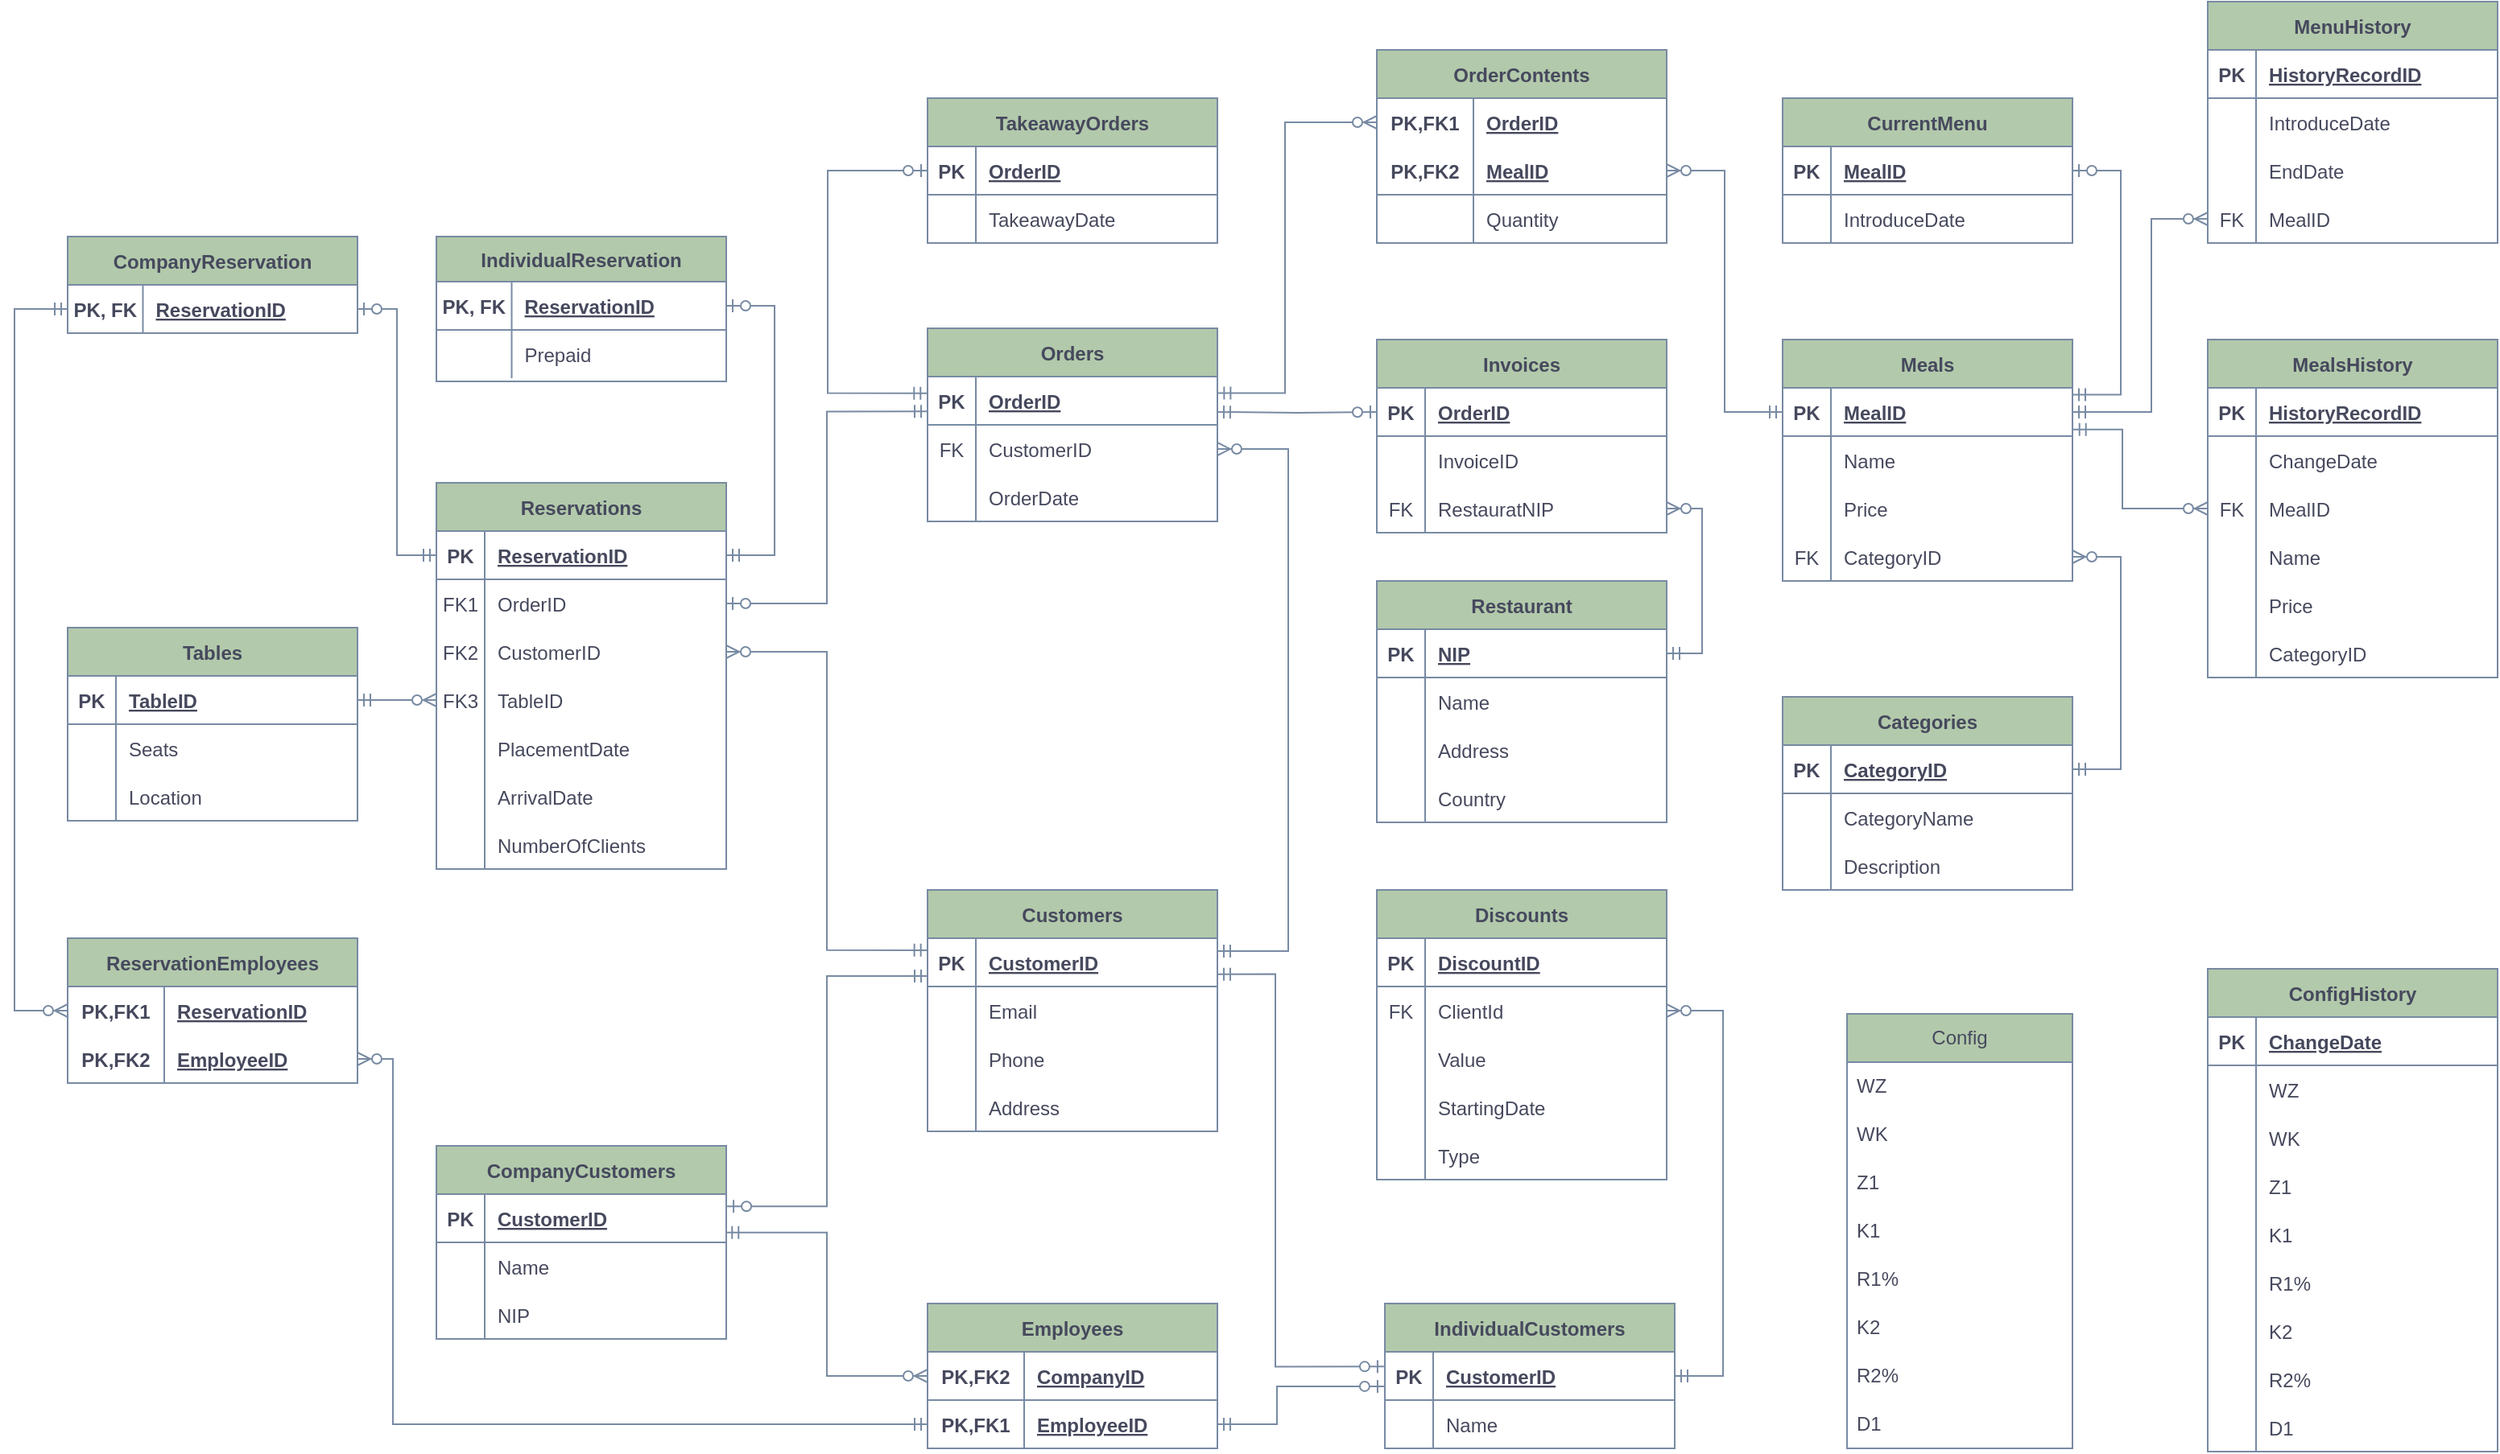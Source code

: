 <mxfile version="20.6.2" type="github">
  <diagram id="C5RBs43oDa-KdzZeNtuy" name="Page-1">
    <mxGraphModel dx="1308" dy="777" grid="0" gridSize="10" guides="1" tooltips="1" connect="1" arrows="1" fold="1" page="1" pageScale="1" pageWidth="1654" pageHeight="1169" math="0" shadow="0">
      <root>
        <mxCell id="WIyWlLk6GJQsqaUBKTNV-0" />
        <mxCell id="WIyWlLk6GJQsqaUBKTNV-1" parent="WIyWlLk6GJQsqaUBKTNV-0" />
        <mxCell id="4_19SahSMhwURiMFpzTM-62" value="Tables" style="shape=table;startSize=30;container=1;collapsible=1;childLayout=tableLayout;fixedRows=1;rowLines=0;fontStyle=1;align=center;resizeLast=1;fillColor=#B2C9AB;strokeColor=#788AA3;fontColor=#46495D;rounded=0;" parent="WIyWlLk6GJQsqaUBKTNV-1" vertex="1">
          <mxGeometry x="106" y="462" width="180" height="120" as="geometry" />
        </mxCell>
        <mxCell id="4_19SahSMhwURiMFpzTM-63" value="" style="shape=tableRow;horizontal=0;startSize=0;swimlaneHead=0;swimlaneBody=0;fillColor=none;collapsible=0;dropTarget=0;points=[[0,0.5],[1,0.5]];portConstraint=eastwest;top=0;left=0;right=0;bottom=1;strokeColor=#788AA3;fontColor=#46495D;rounded=0;" parent="4_19SahSMhwURiMFpzTM-62" vertex="1">
          <mxGeometry y="30" width="180" height="30" as="geometry" />
        </mxCell>
        <mxCell id="4_19SahSMhwURiMFpzTM-64" value="PK" style="shape=partialRectangle;connectable=0;fillColor=none;top=0;left=0;bottom=0;right=0;fontStyle=1;overflow=hidden;strokeColor=#788AA3;fontColor=#46495D;rounded=0;" parent="4_19SahSMhwURiMFpzTM-63" vertex="1">
          <mxGeometry width="30" height="30" as="geometry">
            <mxRectangle width="30" height="30" as="alternateBounds" />
          </mxGeometry>
        </mxCell>
        <mxCell id="4_19SahSMhwURiMFpzTM-65" value="TableID" style="shape=partialRectangle;connectable=0;fillColor=none;top=0;left=0;bottom=0;right=0;align=left;spacingLeft=6;fontStyle=5;overflow=hidden;strokeColor=#788AA3;fontColor=#46495D;rounded=0;" parent="4_19SahSMhwURiMFpzTM-63" vertex="1">
          <mxGeometry x="30" width="150" height="30" as="geometry">
            <mxRectangle width="150" height="30" as="alternateBounds" />
          </mxGeometry>
        </mxCell>
        <mxCell id="4_19SahSMhwURiMFpzTM-66" value="" style="shape=tableRow;horizontal=0;startSize=0;swimlaneHead=0;swimlaneBody=0;fillColor=none;collapsible=0;dropTarget=0;points=[[0,0.5],[1,0.5]];portConstraint=eastwest;top=0;left=0;right=0;bottom=0;strokeColor=#788AA3;fontColor=#46495D;rounded=0;" parent="4_19SahSMhwURiMFpzTM-62" vertex="1">
          <mxGeometry y="60" width="180" height="30" as="geometry" />
        </mxCell>
        <mxCell id="4_19SahSMhwURiMFpzTM-67" value="" style="shape=partialRectangle;connectable=0;fillColor=none;top=0;left=0;bottom=0;right=0;editable=1;overflow=hidden;strokeColor=#788AA3;fontColor=#46495D;rounded=0;" parent="4_19SahSMhwURiMFpzTM-66" vertex="1">
          <mxGeometry width="30" height="30" as="geometry">
            <mxRectangle width="30" height="30" as="alternateBounds" />
          </mxGeometry>
        </mxCell>
        <mxCell id="4_19SahSMhwURiMFpzTM-68" value="Seats" style="shape=partialRectangle;connectable=0;fillColor=none;top=0;left=0;bottom=0;right=0;align=left;spacingLeft=6;overflow=hidden;strokeColor=#788AA3;fontColor=#46495D;rounded=0;" parent="4_19SahSMhwURiMFpzTM-66" vertex="1">
          <mxGeometry x="30" width="150" height="30" as="geometry">
            <mxRectangle width="150" height="30" as="alternateBounds" />
          </mxGeometry>
        </mxCell>
        <mxCell id="4_19SahSMhwURiMFpzTM-69" value="" style="shape=tableRow;horizontal=0;startSize=0;swimlaneHead=0;swimlaneBody=0;fillColor=none;collapsible=0;dropTarget=0;points=[[0,0.5],[1,0.5]];portConstraint=eastwest;top=0;left=0;right=0;bottom=0;strokeColor=#788AA3;fontColor=#46495D;rounded=0;" parent="4_19SahSMhwURiMFpzTM-62" vertex="1">
          <mxGeometry y="90" width="180" height="30" as="geometry" />
        </mxCell>
        <mxCell id="4_19SahSMhwURiMFpzTM-70" value="" style="shape=partialRectangle;connectable=0;fillColor=none;top=0;left=0;bottom=0;right=0;editable=1;overflow=hidden;strokeColor=#788AA3;fontColor=#46495D;rounded=0;" parent="4_19SahSMhwURiMFpzTM-69" vertex="1">
          <mxGeometry width="30" height="30" as="geometry">
            <mxRectangle width="30" height="30" as="alternateBounds" />
          </mxGeometry>
        </mxCell>
        <mxCell id="4_19SahSMhwURiMFpzTM-71" value="Location" style="shape=partialRectangle;connectable=0;fillColor=none;top=0;left=0;bottom=0;right=0;align=left;spacingLeft=6;overflow=hidden;strokeColor=#788AA3;fontColor=#46495D;rounded=0;" parent="4_19SahSMhwURiMFpzTM-69" vertex="1">
          <mxGeometry x="30" width="150" height="30" as="geometry">
            <mxRectangle width="150" height="30" as="alternateBounds" />
          </mxGeometry>
        </mxCell>
        <mxCell id="4_19SahSMhwURiMFpzTM-101" value="Reservations" style="shape=table;startSize=30;container=1;collapsible=1;childLayout=tableLayout;fixedRows=1;rowLines=0;fontStyle=1;align=center;resizeLast=1;fillColor=#B2C9AB;strokeColor=#788AA3;fontColor=#46495D;rounded=0;" parent="WIyWlLk6GJQsqaUBKTNV-1" vertex="1">
          <mxGeometry x="335" y="372" width="180" height="240" as="geometry" />
        </mxCell>
        <mxCell id="4_19SahSMhwURiMFpzTM-102" value="" style="shape=tableRow;horizontal=0;startSize=0;swimlaneHead=0;swimlaneBody=0;fillColor=none;collapsible=0;dropTarget=0;points=[[0,0.5],[1,0.5]];portConstraint=eastwest;top=0;left=0;right=0;bottom=1;strokeColor=#788AA3;fontColor=#46495D;rounded=0;" parent="4_19SahSMhwURiMFpzTM-101" vertex="1">
          <mxGeometry y="30" width="180" height="30" as="geometry" />
        </mxCell>
        <mxCell id="4_19SahSMhwURiMFpzTM-103" value="PK" style="shape=partialRectangle;connectable=0;fillColor=none;top=0;left=0;bottom=0;right=0;fontStyle=1;overflow=hidden;strokeColor=#788AA3;fontColor=#46495D;rounded=0;" parent="4_19SahSMhwURiMFpzTM-102" vertex="1">
          <mxGeometry width="30" height="30" as="geometry">
            <mxRectangle width="30" height="30" as="alternateBounds" />
          </mxGeometry>
        </mxCell>
        <mxCell id="4_19SahSMhwURiMFpzTM-104" value="ReservationID" style="shape=partialRectangle;connectable=0;fillColor=none;top=0;left=0;bottom=0;right=0;align=left;spacingLeft=6;fontStyle=5;overflow=hidden;strokeColor=#788AA3;fontColor=#46495D;rounded=0;" parent="4_19SahSMhwURiMFpzTM-102" vertex="1">
          <mxGeometry x="30" width="150" height="30" as="geometry">
            <mxRectangle width="150" height="30" as="alternateBounds" />
          </mxGeometry>
        </mxCell>
        <mxCell id="4_19SahSMhwURiMFpzTM-108" value="" style="shape=tableRow;horizontal=0;startSize=0;swimlaneHead=0;swimlaneBody=0;fillColor=none;collapsible=0;dropTarget=0;points=[[0,0.5],[1,0.5]];portConstraint=eastwest;top=0;left=0;right=0;bottom=0;strokeColor=#788AA3;fontColor=#46495D;rounded=0;" parent="4_19SahSMhwURiMFpzTM-101" vertex="1">
          <mxGeometry y="60" width="180" height="30" as="geometry" />
        </mxCell>
        <mxCell id="4_19SahSMhwURiMFpzTM-109" value="FK1" style="shape=partialRectangle;connectable=0;fillColor=none;top=0;left=0;bottom=0;right=0;editable=1;overflow=hidden;strokeColor=#788AA3;fontColor=#46495D;rounded=0;" parent="4_19SahSMhwURiMFpzTM-108" vertex="1">
          <mxGeometry width="30" height="30" as="geometry">
            <mxRectangle width="30" height="30" as="alternateBounds" />
          </mxGeometry>
        </mxCell>
        <mxCell id="4_19SahSMhwURiMFpzTM-110" value="OrderID" style="shape=partialRectangle;connectable=0;fillColor=none;top=0;left=0;bottom=0;right=0;align=left;spacingLeft=6;overflow=hidden;strokeColor=#788AA3;fontColor=#46495D;rounded=0;" parent="4_19SahSMhwURiMFpzTM-108" vertex="1">
          <mxGeometry x="30" width="150" height="30" as="geometry">
            <mxRectangle width="150" height="30" as="alternateBounds" />
          </mxGeometry>
        </mxCell>
        <mxCell id="4_19SahSMhwURiMFpzTM-105" value="" style="shape=tableRow;horizontal=0;startSize=0;swimlaneHead=0;swimlaneBody=0;fillColor=none;collapsible=0;dropTarget=0;points=[[0,0.5],[1,0.5]];portConstraint=eastwest;top=0;left=0;right=0;bottom=0;strokeColor=#788AA3;fontColor=#46495D;rounded=0;" parent="4_19SahSMhwURiMFpzTM-101" vertex="1">
          <mxGeometry y="90" width="180" height="30" as="geometry" />
        </mxCell>
        <mxCell id="4_19SahSMhwURiMFpzTM-106" value="FK2" style="shape=partialRectangle;connectable=0;fillColor=none;top=0;left=0;bottom=0;right=0;editable=1;overflow=hidden;strokeColor=#788AA3;fontColor=#46495D;rounded=0;" parent="4_19SahSMhwURiMFpzTM-105" vertex="1">
          <mxGeometry width="30" height="30" as="geometry">
            <mxRectangle width="30" height="30" as="alternateBounds" />
          </mxGeometry>
        </mxCell>
        <mxCell id="4_19SahSMhwURiMFpzTM-107" value="CustomerID" style="shape=partialRectangle;connectable=0;fillColor=none;top=0;left=0;bottom=0;right=0;align=left;spacingLeft=6;overflow=hidden;strokeColor=#788AA3;fontColor=#46495D;rounded=0;" parent="4_19SahSMhwURiMFpzTM-105" vertex="1">
          <mxGeometry x="30" width="150" height="30" as="geometry">
            <mxRectangle width="150" height="30" as="alternateBounds" />
          </mxGeometry>
        </mxCell>
        <mxCell id="4_19SahSMhwURiMFpzTM-111" value="" style="shape=tableRow;horizontal=0;startSize=0;swimlaneHead=0;swimlaneBody=0;fillColor=none;collapsible=0;dropTarget=0;points=[[0,0.5],[1,0.5]];portConstraint=eastwest;top=0;left=0;right=0;bottom=0;strokeColor=#788AA3;fontColor=#46495D;rounded=0;" parent="4_19SahSMhwURiMFpzTM-101" vertex="1">
          <mxGeometry y="120" width="180" height="30" as="geometry" />
        </mxCell>
        <mxCell id="4_19SahSMhwURiMFpzTM-112" value="FK3" style="shape=partialRectangle;connectable=0;fillColor=none;top=0;left=0;bottom=0;right=0;editable=1;overflow=hidden;strokeColor=#788AA3;fontColor=#46495D;rounded=0;" parent="4_19SahSMhwURiMFpzTM-111" vertex="1">
          <mxGeometry width="30" height="30" as="geometry">
            <mxRectangle width="30" height="30" as="alternateBounds" />
          </mxGeometry>
        </mxCell>
        <mxCell id="4_19SahSMhwURiMFpzTM-113" value="TableID" style="shape=partialRectangle;connectable=0;fillColor=none;top=0;left=0;bottom=0;right=0;align=left;spacingLeft=6;overflow=hidden;strokeColor=#788AA3;fontColor=#46495D;rounded=0;" parent="4_19SahSMhwURiMFpzTM-111" vertex="1">
          <mxGeometry x="30" width="150" height="30" as="geometry">
            <mxRectangle width="150" height="30" as="alternateBounds" />
          </mxGeometry>
        </mxCell>
        <mxCell id="4_19SahSMhwURiMFpzTM-114" value="" style="shape=tableRow;horizontal=0;startSize=0;swimlaneHead=0;swimlaneBody=0;fillColor=none;collapsible=0;dropTarget=0;points=[[0,0.5],[1,0.5]];portConstraint=eastwest;top=0;left=0;right=0;bottom=0;strokeColor=#788AA3;fontColor=#46495D;rounded=0;" parent="4_19SahSMhwURiMFpzTM-101" vertex="1">
          <mxGeometry y="150" width="180" height="30" as="geometry" />
        </mxCell>
        <mxCell id="4_19SahSMhwURiMFpzTM-115" value="" style="shape=partialRectangle;connectable=0;fillColor=none;top=0;left=0;bottom=0;right=0;editable=1;overflow=hidden;strokeColor=#788AA3;fontColor=#46495D;rounded=0;" parent="4_19SahSMhwURiMFpzTM-114" vertex="1">
          <mxGeometry width="30" height="30" as="geometry">
            <mxRectangle width="30" height="30" as="alternateBounds" />
          </mxGeometry>
        </mxCell>
        <mxCell id="4_19SahSMhwURiMFpzTM-116" value="PlacementDate" style="shape=partialRectangle;connectable=0;fillColor=none;top=0;left=0;bottom=0;right=0;align=left;spacingLeft=6;overflow=hidden;strokeColor=#788AA3;fontColor=#46495D;rounded=0;" parent="4_19SahSMhwURiMFpzTM-114" vertex="1">
          <mxGeometry x="30" width="150" height="30" as="geometry">
            <mxRectangle width="150" height="30" as="alternateBounds" />
          </mxGeometry>
        </mxCell>
        <mxCell id="n6URSDAH1k2iXv1-cvyj-97" value="" style="shape=tableRow;horizontal=0;startSize=0;swimlaneHead=0;swimlaneBody=0;fillColor=none;collapsible=0;dropTarget=0;points=[[0,0.5],[1,0.5]];portConstraint=eastwest;top=0;left=0;right=0;bottom=0;strokeColor=#788AA3;fontColor=#46495D;rounded=0;" parent="4_19SahSMhwURiMFpzTM-101" vertex="1">
          <mxGeometry y="180" width="180" height="30" as="geometry" />
        </mxCell>
        <mxCell id="n6URSDAH1k2iXv1-cvyj-98" value="" style="shape=partialRectangle;connectable=0;fillColor=none;top=0;left=0;bottom=0;right=0;editable=1;overflow=hidden;strokeColor=#788AA3;fontColor=#46495D;rounded=0;" parent="n6URSDAH1k2iXv1-cvyj-97" vertex="1">
          <mxGeometry width="30" height="30" as="geometry">
            <mxRectangle width="30" height="30" as="alternateBounds" />
          </mxGeometry>
        </mxCell>
        <mxCell id="n6URSDAH1k2iXv1-cvyj-99" value="ArrivalDate" style="shape=partialRectangle;connectable=0;fillColor=none;top=0;left=0;bottom=0;right=0;align=left;spacingLeft=6;overflow=hidden;strokeColor=#788AA3;fontColor=#46495D;rounded=0;" parent="n6URSDAH1k2iXv1-cvyj-97" vertex="1">
          <mxGeometry x="30" width="150" height="30" as="geometry">
            <mxRectangle width="150" height="30" as="alternateBounds" />
          </mxGeometry>
        </mxCell>
        <mxCell id="n6URSDAH1k2iXv1-cvyj-70" value="" style="shape=tableRow;horizontal=0;startSize=0;swimlaneHead=0;swimlaneBody=0;fillColor=none;collapsible=0;dropTarget=0;points=[[0,0.5],[1,0.5]];portConstraint=eastwest;top=0;left=0;right=0;bottom=0;strokeColor=#788AA3;fontColor=#46495D;rounded=0;" parent="4_19SahSMhwURiMFpzTM-101" vertex="1">
          <mxGeometry y="210" width="180" height="30" as="geometry" />
        </mxCell>
        <mxCell id="n6URSDAH1k2iXv1-cvyj-71" value="" style="shape=partialRectangle;connectable=0;fillColor=none;top=0;left=0;bottom=0;right=0;editable=1;overflow=hidden;strokeColor=#788AA3;fontColor=#46495D;rounded=0;" parent="n6URSDAH1k2iXv1-cvyj-70" vertex="1">
          <mxGeometry width="30" height="30" as="geometry">
            <mxRectangle width="30" height="30" as="alternateBounds" />
          </mxGeometry>
        </mxCell>
        <mxCell id="n6URSDAH1k2iXv1-cvyj-72" value="NumberOfClients" style="shape=partialRectangle;connectable=0;fillColor=none;top=0;left=0;bottom=0;right=0;align=left;spacingLeft=6;overflow=hidden;strokeColor=#788AA3;fontColor=#46495D;rounded=0;" parent="n6URSDAH1k2iXv1-cvyj-70" vertex="1">
          <mxGeometry x="30" width="150" height="30" as="geometry">
            <mxRectangle width="150" height="30" as="alternateBounds" />
          </mxGeometry>
        </mxCell>
        <mxCell id="4_19SahSMhwURiMFpzTM-117" value="CompanyReservation" style="shape=table;startSize=30;container=1;collapsible=1;childLayout=tableLayout;fixedRows=1;rowLines=0;fontStyle=1;align=center;resizeLast=1;fillColor=#B2C9AB;strokeColor=#788AA3;fontColor=#46495D;rounded=0;" parent="WIyWlLk6GJQsqaUBKTNV-1" vertex="1">
          <mxGeometry x="106" y="219" width="180" height="60" as="geometry" />
        </mxCell>
        <mxCell id="4_19SahSMhwURiMFpzTM-118" value="" style="shape=tableRow;horizontal=0;startSize=0;swimlaneHead=0;swimlaneBody=0;fillColor=none;collapsible=0;dropTarget=0;points=[[0,0.5],[1,0.5]];portConstraint=eastwest;top=0;left=0;right=0;bottom=1;strokeColor=#788AA3;fontColor=#46495D;rounded=0;" parent="4_19SahSMhwURiMFpzTM-117" vertex="1">
          <mxGeometry y="30" width="180" height="30" as="geometry" />
        </mxCell>
        <mxCell id="4_19SahSMhwURiMFpzTM-119" value="PK, FK" style="shape=partialRectangle;connectable=0;fillColor=none;top=0;left=0;bottom=0;right=0;fontStyle=1;overflow=hidden;strokeColor=#788AA3;fontColor=#46495D;rounded=0;" parent="4_19SahSMhwURiMFpzTM-118" vertex="1">
          <mxGeometry width="46.75" height="30" as="geometry">
            <mxRectangle width="46.75" height="30" as="alternateBounds" />
          </mxGeometry>
        </mxCell>
        <mxCell id="4_19SahSMhwURiMFpzTM-120" value="ReservationID" style="shape=partialRectangle;connectable=0;fillColor=none;top=0;left=0;bottom=0;right=0;align=left;spacingLeft=6;fontStyle=5;overflow=hidden;strokeColor=#788AA3;fontColor=#46495D;rounded=0;" parent="4_19SahSMhwURiMFpzTM-118" vertex="1">
          <mxGeometry x="46.75" width="133.25" height="30" as="geometry">
            <mxRectangle width="133.25" height="30" as="alternateBounds" />
          </mxGeometry>
        </mxCell>
        <mxCell id="4_19SahSMhwURiMFpzTM-130" value="IndividualReservation" style="shape=table;startSize=28;container=1;collapsible=1;childLayout=tableLayout;fixedRows=1;rowLines=0;fontStyle=1;align=center;resizeLast=1;fillColor=#B2C9AB;strokeColor=#788AA3;fontColor=#46495D;rounded=0;" parent="WIyWlLk6GJQsqaUBKTNV-1" vertex="1">
          <mxGeometry x="335" y="219" width="180" height="90" as="geometry" />
        </mxCell>
        <mxCell id="4_19SahSMhwURiMFpzTM-131" value="" style="shape=tableRow;horizontal=0;startSize=0;swimlaneHead=0;swimlaneBody=0;fillColor=none;collapsible=0;dropTarget=0;points=[[0,0.5],[1,0.5]];portConstraint=eastwest;top=0;left=0;right=0;bottom=1;strokeColor=#788AA3;fontColor=#46495D;rounded=0;" parent="4_19SahSMhwURiMFpzTM-130" vertex="1">
          <mxGeometry y="28" width="180" height="30" as="geometry" />
        </mxCell>
        <mxCell id="4_19SahSMhwURiMFpzTM-132" value="PK, FK" style="shape=partialRectangle;connectable=0;fillColor=none;top=0;left=0;bottom=0;right=0;fontStyle=1;overflow=hidden;strokeColor=#788AA3;fontColor=#46495D;rounded=0;" parent="4_19SahSMhwURiMFpzTM-131" vertex="1">
          <mxGeometry width="46.75" height="30" as="geometry">
            <mxRectangle width="46.75" height="30" as="alternateBounds" />
          </mxGeometry>
        </mxCell>
        <mxCell id="4_19SahSMhwURiMFpzTM-133" value="ReservationID" style="shape=partialRectangle;connectable=0;fillColor=none;top=0;left=0;bottom=0;right=0;align=left;spacingLeft=6;fontStyle=5;overflow=hidden;strokeColor=#788AA3;fontColor=#46495D;rounded=0;" parent="4_19SahSMhwURiMFpzTM-131" vertex="1">
          <mxGeometry x="46.75" width="133.25" height="30" as="geometry">
            <mxRectangle width="133.25" height="30" as="alternateBounds" />
          </mxGeometry>
        </mxCell>
        <mxCell id="4_19SahSMhwURiMFpzTM-134" value="" style="shape=tableRow;horizontal=0;startSize=0;swimlaneHead=0;swimlaneBody=0;fillColor=none;collapsible=0;dropTarget=0;points=[[0,0.5],[1,0.5]];portConstraint=eastwest;top=0;left=0;right=0;bottom=0;strokeColor=#788AA3;fontColor=#46495D;rounded=0;" parent="4_19SahSMhwURiMFpzTM-130" vertex="1">
          <mxGeometry y="58" width="180" height="30" as="geometry" />
        </mxCell>
        <mxCell id="4_19SahSMhwURiMFpzTM-135" value="" style="shape=partialRectangle;connectable=0;fillColor=none;top=0;left=0;bottom=0;right=0;editable=1;overflow=hidden;strokeColor=#788AA3;fontColor=#46495D;rounded=0;" parent="4_19SahSMhwURiMFpzTM-134" vertex="1">
          <mxGeometry width="46.75" height="30" as="geometry">
            <mxRectangle width="46.75" height="30" as="alternateBounds" />
          </mxGeometry>
        </mxCell>
        <mxCell id="4_19SahSMhwURiMFpzTM-136" value="Prepaid" style="shape=partialRectangle;connectable=0;fillColor=none;top=0;left=0;bottom=0;right=0;align=left;spacingLeft=6;overflow=hidden;strokeColor=#788AA3;fontColor=#46495D;rounded=0;" parent="4_19SahSMhwURiMFpzTM-134" vertex="1">
          <mxGeometry x="46.75" width="133.25" height="30" as="geometry">
            <mxRectangle width="133.25" height="30" as="alternateBounds" />
          </mxGeometry>
        </mxCell>
        <mxCell id="4_19SahSMhwURiMFpzTM-140" value="" style="edgeStyle=orthogonalEdgeStyle;fontSize=12;html=1;endArrow=ERzeroToMany;startArrow=ERmandOne;rounded=0;entryX=0;entryY=0.5;entryDx=0;entryDy=0;strokeColor=#788AA3;fontColor=#46495D;" parent="WIyWlLk6GJQsqaUBKTNV-1" source="4_19SahSMhwURiMFpzTM-63" target="4_19SahSMhwURiMFpzTM-111" edge="1">
          <mxGeometry width="100" height="100" relative="1" as="geometry">
            <mxPoint x="-24" y="959" as="sourcePoint" />
            <mxPoint x="36" y="821" as="targetPoint" />
          </mxGeometry>
        </mxCell>
        <mxCell id="4_19SahSMhwURiMFpzTM-141" value="" style="edgeStyle=orthogonalEdgeStyle;fontSize=12;html=1;endArrow=ERzeroToOne;startArrow=ERmandOne;rounded=0;entryX=1;entryY=0.5;entryDx=0;entryDy=0;strokeColor=#788AA3;fontColor=#46495D;" parent="WIyWlLk6GJQsqaUBKTNV-1" source="4_19SahSMhwURiMFpzTM-102" target="4_19SahSMhwURiMFpzTM-118" edge="1">
          <mxGeometry width="100" height="100" relative="1" as="geometry">
            <mxPoint x="-24" y="865" as="sourcePoint" />
            <mxPoint x="-70" y="693" as="targetPoint" />
          </mxGeometry>
        </mxCell>
        <mxCell id="4_19SahSMhwURiMFpzTM-142" value="" style="fontSize=12;html=1;endArrow=ERzeroToOne;startArrow=ERmandOne;rounded=0;strokeColor=#788AA3;fontColor=#46495D;entryX=1;entryY=0.5;entryDx=0;entryDy=0;exitX=1;exitY=0.5;exitDx=0;exitDy=0;edgeStyle=orthogonalEdgeStyle;" parent="WIyWlLk6GJQsqaUBKTNV-1" source="4_19SahSMhwURiMFpzTM-102" target="4_19SahSMhwURiMFpzTM-131" edge="1">
          <mxGeometry width="100" height="100" relative="1" as="geometry">
            <mxPoint x="232" y="665" as="sourcePoint" />
            <mxPoint x="260" y="407" as="targetPoint" />
            <Array as="points">
              <mxPoint x="545" y="417" />
              <mxPoint x="545" y="262" />
            </Array>
          </mxGeometry>
        </mxCell>
        <mxCell id="4_19SahSMhwURiMFpzTM-144" value="Customers" style="shape=table;startSize=30;container=1;collapsible=1;childLayout=tableLayout;fixedRows=1;rowLines=0;fontStyle=1;align=center;resizeLast=1;rounded=0;fillColor=#B2C9AB;strokeColor=#788AA3;fontColor=#46495D;" parent="WIyWlLk6GJQsqaUBKTNV-1" vertex="1">
          <mxGeometry x="640" y="625" width="180" height="150" as="geometry" />
        </mxCell>
        <mxCell id="4_19SahSMhwURiMFpzTM-145" value="" style="shape=tableRow;horizontal=0;startSize=0;swimlaneHead=0;swimlaneBody=0;fillColor=none;collapsible=0;dropTarget=0;points=[[0,0.5],[1,0.5]];portConstraint=eastwest;top=0;left=0;right=0;bottom=1;strokeColor=#788AA3;fontColor=#46495D;rounded=0;" parent="4_19SahSMhwURiMFpzTM-144" vertex="1">
          <mxGeometry y="30" width="180" height="30" as="geometry" />
        </mxCell>
        <mxCell id="4_19SahSMhwURiMFpzTM-146" value="PK" style="shape=partialRectangle;connectable=0;fillColor=none;top=0;left=0;bottom=0;right=0;fontStyle=1;overflow=hidden;strokeColor=#788AA3;fontColor=#46495D;rounded=0;" parent="4_19SahSMhwURiMFpzTM-145" vertex="1">
          <mxGeometry width="30" height="30" as="geometry">
            <mxRectangle width="30" height="30" as="alternateBounds" />
          </mxGeometry>
        </mxCell>
        <mxCell id="4_19SahSMhwURiMFpzTM-147" value="CustomerID" style="shape=partialRectangle;connectable=0;fillColor=none;top=0;left=0;bottom=0;right=0;align=left;spacingLeft=6;fontStyle=5;overflow=hidden;strokeColor=#788AA3;fontColor=#46495D;rounded=0;" parent="4_19SahSMhwURiMFpzTM-145" vertex="1">
          <mxGeometry x="30" width="150" height="30" as="geometry">
            <mxRectangle width="150" height="30" as="alternateBounds" />
          </mxGeometry>
        </mxCell>
        <mxCell id="4_19SahSMhwURiMFpzTM-148" value="" style="shape=tableRow;horizontal=0;startSize=0;swimlaneHead=0;swimlaneBody=0;fillColor=none;collapsible=0;dropTarget=0;points=[[0,0.5],[1,0.5]];portConstraint=eastwest;top=0;left=0;right=0;bottom=0;strokeColor=#788AA3;fontColor=#46495D;rounded=0;" parent="4_19SahSMhwURiMFpzTM-144" vertex="1">
          <mxGeometry y="60" width="180" height="30" as="geometry" />
        </mxCell>
        <mxCell id="4_19SahSMhwURiMFpzTM-149" value="" style="shape=partialRectangle;connectable=0;fillColor=none;top=0;left=0;bottom=0;right=0;editable=1;overflow=hidden;strokeColor=#788AA3;fontColor=#46495D;rounded=0;" parent="4_19SahSMhwURiMFpzTM-148" vertex="1">
          <mxGeometry width="30" height="30" as="geometry">
            <mxRectangle width="30" height="30" as="alternateBounds" />
          </mxGeometry>
        </mxCell>
        <mxCell id="4_19SahSMhwURiMFpzTM-150" value="Email" style="shape=partialRectangle;connectable=0;fillColor=none;top=0;left=0;bottom=0;right=0;align=left;spacingLeft=6;overflow=hidden;strokeColor=#788AA3;fontColor=#46495D;rounded=0;" parent="4_19SahSMhwURiMFpzTM-148" vertex="1">
          <mxGeometry x="30" width="150" height="30" as="geometry">
            <mxRectangle width="150" height="30" as="alternateBounds" />
          </mxGeometry>
        </mxCell>
        <mxCell id="4_19SahSMhwURiMFpzTM-151" value="" style="shape=tableRow;horizontal=0;startSize=0;swimlaneHead=0;swimlaneBody=0;fillColor=none;collapsible=0;dropTarget=0;points=[[0,0.5],[1,0.5]];portConstraint=eastwest;top=0;left=0;right=0;bottom=0;strokeColor=#788AA3;fontColor=#46495D;rounded=0;" parent="4_19SahSMhwURiMFpzTM-144" vertex="1">
          <mxGeometry y="90" width="180" height="30" as="geometry" />
        </mxCell>
        <mxCell id="4_19SahSMhwURiMFpzTM-152" value="" style="shape=partialRectangle;connectable=0;fillColor=none;top=0;left=0;bottom=0;right=0;editable=1;overflow=hidden;strokeColor=#788AA3;fontColor=#46495D;rounded=0;" parent="4_19SahSMhwURiMFpzTM-151" vertex="1">
          <mxGeometry width="30" height="30" as="geometry">
            <mxRectangle width="30" height="30" as="alternateBounds" />
          </mxGeometry>
        </mxCell>
        <mxCell id="4_19SahSMhwURiMFpzTM-153" value="Phone" style="shape=partialRectangle;connectable=0;fillColor=none;top=0;left=0;bottom=0;right=0;align=left;spacingLeft=6;overflow=hidden;strokeColor=#788AA3;fontColor=#46495D;rounded=0;" parent="4_19SahSMhwURiMFpzTM-151" vertex="1">
          <mxGeometry x="30" width="150" height="30" as="geometry">
            <mxRectangle width="150" height="30" as="alternateBounds" />
          </mxGeometry>
        </mxCell>
        <mxCell id="4_19SahSMhwURiMFpzTM-154" value="" style="shape=tableRow;horizontal=0;startSize=0;swimlaneHead=0;swimlaneBody=0;fillColor=none;collapsible=0;dropTarget=0;points=[[0,0.5],[1,0.5]];portConstraint=eastwest;top=0;left=0;right=0;bottom=0;strokeColor=#788AA3;fontColor=#46495D;rounded=0;" parent="4_19SahSMhwURiMFpzTM-144" vertex="1">
          <mxGeometry y="120" width="180" height="30" as="geometry" />
        </mxCell>
        <mxCell id="4_19SahSMhwURiMFpzTM-155" value="" style="shape=partialRectangle;connectable=0;fillColor=none;top=0;left=0;bottom=0;right=0;editable=1;overflow=hidden;strokeColor=#788AA3;fontColor=#46495D;rounded=0;" parent="4_19SahSMhwURiMFpzTM-154" vertex="1">
          <mxGeometry width="30" height="30" as="geometry">
            <mxRectangle width="30" height="30" as="alternateBounds" />
          </mxGeometry>
        </mxCell>
        <mxCell id="4_19SahSMhwURiMFpzTM-156" value="Address" style="shape=partialRectangle;connectable=0;fillColor=none;top=0;left=0;bottom=0;right=0;align=left;spacingLeft=6;overflow=hidden;strokeColor=#788AA3;fontColor=#46495D;rounded=0;" parent="4_19SahSMhwURiMFpzTM-154" vertex="1">
          <mxGeometry x="30" width="150" height="30" as="geometry">
            <mxRectangle width="150" height="30" as="alternateBounds" />
          </mxGeometry>
        </mxCell>
        <mxCell id="4_19SahSMhwURiMFpzTM-157" value="Orders" style="shape=table;startSize=30;container=1;collapsible=1;childLayout=tableLayout;fixedRows=1;rowLines=0;fontStyle=1;align=center;resizeLast=1;fillColor=#B2C9AB;strokeColor=#788AA3;fontColor=#46495D;rounded=0;" parent="WIyWlLk6GJQsqaUBKTNV-1" vertex="1">
          <mxGeometry x="640" y="276" width="180" height="120" as="geometry">
            <mxRectangle x="859" y="1807" width="74" height="30" as="alternateBounds" />
          </mxGeometry>
        </mxCell>
        <mxCell id="4_19SahSMhwURiMFpzTM-158" value="" style="shape=tableRow;horizontal=0;startSize=0;swimlaneHead=0;swimlaneBody=0;fillColor=none;collapsible=0;dropTarget=0;points=[[0,0.5],[1,0.5]];portConstraint=eastwest;top=0;left=0;right=0;bottom=1;strokeColor=#788AA3;fontColor=#46495D;rounded=0;" parent="4_19SahSMhwURiMFpzTM-157" vertex="1">
          <mxGeometry y="30" width="180" height="30" as="geometry" />
        </mxCell>
        <mxCell id="4_19SahSMhwURiMFpzTM-159" value="PK" style="shape=partialRectangle;connectable=0;fillColor=none;top=0;left=0;bottom=0;right=0;fontStyle=1;overflow=hidden;strokeColor=#788AA3;fontColor=#46495D;rounded=0;" parent="4_19SahSMhwURiMFpzTM-158" vertex="1">
          <mxGeometry width="30" height="30" as="geometry">
            <mxRectangle width="30" height="30" as="alternateBounds" />
          </mxGeometry>
        </mxCell>
        <mxCell id="4_19SahSMhwURiMFpzTM-160" value="OrderID" style="shape=partialRectangle;connectable=0;fillColor=none;top=0;left=0;bottom=0;right=0;align=left;spacingLeft=6;fontStyle=5;overflow=hidden;strokeColor=#788AA3;fontColor=#46495D;rounded=0;" parent="4_19SahSMhwURiMFpzTM-158" vertex="1">
          <mxGeometry x="30" width="150" height="30" as="geometry">
            <mxRectangle width="150" height="30" as="alternateBounds" />
          </mxGeometry>
        </mxCell>
        <mxCell id="4_19SahSMhwURiMFpzTM-161" value="" style="shape=tableRow;horizontal=0;startSize=0;swimlaneHead=0;swimlaneBody=0;fillColor=none;collapsible=0;dropTarget=0;points=[[0,0.5],[1,0.5]];portConstraint=eastwest;top=0;left=0;right=0;bottom=0;strokeColor=#788AA3;fontColor=#46495D;rounded=0;" parent="4_19SahSMhwURiMFpzTM-157" vertex="1">
          <mxGeometry y="60" width="180" height="30" as="geometry" />
        </mxCell>
        <mxCell id="4_19SahSMhwURiMFpzTM-162" value="FK" style="shape=partialRectangle;connectable=0;fillColor=none;top=0;left=0;bottom=0;right=0;editable=1;overflow=hidden;strokeColor=#788AA3;fontColor=#46495D;rounded=0;" parent="4_19SahSMhwURiMFpzTM-161" vertex="1">
          <mxGeometry width="30" height="30" as="geometry">
            <mxRectangle width="30" height="30" as="alternateBounds" />
          </mxGeometry>
        </mxCell>
        <mxCell id="4_19SahSMhwURiMFpzTM-163" value="CustomerID" style="shape=partialRectangle;connectable=0;fillColor=none;top=0;left=0;bottom=0;right=0;align=left;spacingLeft=6;overflow=hidden;strokeColor=#788AA3;fontColor=#46495D;rounded=0;" parent="4_19SahSMhwURiMFpzTM-161" vertex="1">
          <mxGeometry x="30" width="150" height="30" as="geometry">
            <mxRectangle width="150" height="30" as="alternateBounds" />
          </mxGeometry>
        </mxCell>
        <mxCell id="4_19SahSMhwURiMFpzTM-164" value="" style="shape=tableRow;horizontal=0;startSize=0;swimlaneHead=0;swimlaneBody=0;fillColor=none;collapsible=0;dropTarget=0;points=[[0,0.5],[1,0.5]];portConstraint=eastwest;top=0;left=0;right=0;bottom=0;strokeColor=#788AA3;fontColor=#46495D;rounded=0;" parent="4_19SahSMhwURiMFpzTM-157" vertex="1">
          <mxGeometry y="90" width="180" height="30" as="geometry" />
        </mxCell>
        <mxCell id="4_19SahSMhwURiMFpzTM-165" value="" style="shape=partialRectangle;connectable=0;fillColor=none;top=0;left=0;bottom=0;right=0;editable=1;overflow=hidden;strokeColor=#788AA3;fontColor=#46495D;rounded=0;" parent="4_19SahSMhwURiMFpzTM-164" vertex="1">
          <mxGeometry width="30" height="30" as="geometry">
            <mxRectangle width="30" height="30" as="alternateBounds" />
          </mxGeometry>
        </mxCell>
        <mxCell id="4_19SahSMhwURiMFpzTM-166" value="OrderDate" style="shape=partialRectangle;connectable=0;fillColor=none;top=0;left=0;bottom=0;right=0;align=left;spacingLeft=6;overflow=hidden;strokeColor=#788AA3;fontColor=#46495D;rounded=0;" parent="4_19SahSMhwURiMFpzTM-164" vertex="1">
          <mxGeometry x="30" width="150" height="30" as="geometry">
            <mxRectangle width="150" height="30" as="alternateBounds" />
          </mxGeometry>
        </mxCell>
        <mxCell id="4_19SahSMhwURiMFpzTM-170" value="TakeawayOrders" style="shape=table;startSize=30;container=1;collapsible=1;childLayout=tableLayout;fixedRows=1;rowLines=0;fontStyle=1;align=center;resizeLast=1;fillColor=#B2C9AB;strokeColor=#788AA3;fontColor=#46495D;rounded=0;" parent="WIyWlLk6GJQsqaUBKTNV-1" vertex="1">
          <mxGeometry x="640" y="133" width="180" height="90" as="geometry" />
        </mxCell>
        <mxCell id="4_19SahSMhwURiMFpzTM-171" value="" style="shape=tableRow;horizontal=0;startSize=0;swimlaneHead=0;swimlaneBody=0;fillColor=none;collapsible=0;dropTarget=0;points=[[0,0.5],[1,0.5]];portConstraint=eastwest;top=0;left=0;right=0;bottom=1;strokeColor=#788AA3;fontColor=#46495D;rounded=0;" parent="4_19SahSMhwURiMFpzTM-170" vertex="1">
          <mxGeometry y="30" width="180" height="30" as="geometry" />
        </mxCell>
        <mxCell id="4_19SahSMhwURiMFpzTM-172" value="PK" style="shape=partialRectangle;connectable=0;fillColor=none;top=0;left=0;bottom=0;right=0;fontStyle=1;overflow=hidden;strokeColor=#788AA3;fontColor=#46495D;rounded=0;" parent="4_19SahSMhwURiMFpzTM-171" vertex="1">
          <mxGeometry width="30" height="30" as="geometry">
            <mxRectangle width="30" height="30" as="alternateBounds" />
          </mxGeometry>
        </mxCell>
        <mxCell id="4_19SahSMhwURiMFpzTM-173" value="OrderID" style="shape=partialRectangle;connectable=0;fillColor=none;top=0;left=0;bottom=0;right=0;align=left;spacingLeft=6;fontStyle=5;overflow=hidden;strokeColor=#788AA3;fontColor=#46495D;rounded=0;" parent="4_19SahSMhwURiMFpzTM-171" vertex="1">
          <mxGeometry x="30" width="150" height="30" as="geometry">
            <mxRectangle width="150" height="30" as="alternateBounds" />
          </mxGeometry>
        </mxCell>
        <mxCell id="4_19SahSMhwURiMFpzTM-174" value="" style="shape=tableRow;horizontal=0;startSize=0;swimlaneHead=0;swimlaneBody=0;fillColor=none;collapsible=0;dropTarget=0;points=[[0,0.5],[1,0.5]];portConstraint=eastwest;top=0;left=0;right=0;bottom=0;strokeColor=#788AA3;fontColor=#46495D;rounded=0;" parent="4_19SahSMhwURiMFpzTM-170" vertex="1">
          <mxGeometry y="60" width="180" height="30" as="geometry" />
        </mxCell>
        <mxCell id="4_19SahSMhwURiMFpzTM-175" value="" style="shape=partialRectangle;connectable=0;fillColor=none;top=0;left=0;bottom=0;right=0;editable=1;overflow=hidden;strokeColor=#788AA3;fontColor=#46495D;rounded=0;" parent="4_19SahSMhwURiMFpzTM-174" vertex="1">
          <mxGeometry width="30" height="30" as="geometry">
            <mxRectangle width="30" height="30" as="alternateBounds" />
          </mxGeometry>
        </mxCell>
        <mxCell id="4_19SahSMhwURiMFpzTM-176" value="TakeawayDate" style="shape=partialRectangle;connectable=0;fillColor=none;top=0;left=0;bottom=0;right=0;align=left;spacingLeft=6;overflow=hidden;strokeColor=#788AA3;fontColor=#46495D;rounded=0;" parent="4_19SahSMhwURiMFpzTM-174" vertex="1">
          <mxGeometry x="30" width="150" height="30" as="geometry">
            <mxRectangle width="150" height="30" as="alternateBounds" />
          </mxGeometry>
        </mxCell>
        <mxCell id="4_19SahSMhwURiMFpzTM-183" value="Invoices" style="shape=table;startSize=30;container=1;collapsible=1;childLayout=tableLayout;fixedRows=1;rowLines=0;fontStyle=1;align=center;resizeLast=1;fillColor=#B2C9AB;strokeColor=#788AA3;fontColor=#46495D;rounded=0;" parent="WIyWlLk6GJQsqaUBKTNV-1" vertex="1">
          <mxGeometry x="919" y="283" width="180" height="120" as="geometry" />
        </mxCell>
        <mxCell id="4_19SahSMhwURiMFpzTM-184" value="" style="shape=tableRow;horizontal=0;startSize=0;swimlaneHead=0;swimlaneBody=0;fillColor=none;collapsible=0;dropTarget=0;points=[[0,0.5],[1,0.5]];portConstraint=eastwest;top=0;left=0;right=0;bottom=1;strokeColor=#788AA3;fontColor=#46495D;rounded=0;" parent="4_19SahSMhwURiMFpzTM-183" vertex="1">
          <mxGeometry y="30" width="180" height="30" as="geometry" />
        </mxCell>
        <mxCell id="4_19SahSMhwURiMFpzTM-185" value="PK" style="shape=partialRectangle;connectable=0;fillColor=none;top=0;left=0;bottom=0;right=0;fontStyle=1;overflow=hidden;strokeColor=#788AA3;fontColor=#46495D;rounded=0;" parent="4_19SahSMhwURiMFpzTM-184" vertex="1">
          <mxGeometry width="30" height="30" as="geometry">
            <mxRectangle width="30" height="30" as="alternateBounds" />
          </mxGeometry>
        </mxCell>
        <mxCell id="4_19SahSMhwURiMFpzTM-186" value="OrderID" style="shape=partialRectangle;connectable=0;fillColor=none;top=0;left=0;bottom=0;right=0;align=left;spacingLeft=6;fontStyle=5;overflow=hidden;strokeColor=#788AA3;fontColor=#46495D;rounded=0;" parent="4_19SahSMhwURiMFpzTM-184" vertex="1">
          <mxGeometry x="30" width="150" height="30" as="geometry">
            <mxRectangle width="150" height="30" as="alternateBounds" />
          </mxGeometry>
        </mxCell>
        <mxCell id="4_19SahSMhwURiMFpzTM-187" value="" style="shape=tableRow;horizontal=0;startSize=0;swimlaneHead=0;swimlaneBody=0;fillColor=none;collapsible=0;dropTarget=0;points=[[0,0.5],[1,0.5]];portConstraint=eastwest;top=0;left=0;right=0;bottom=0;strokeColor=#788AA3;fontColor=#46495D;rounded=0;" parent="4_19SahSMhwURiMFpzTM-183" vertex="1">
          <mxGeometry y="60" width="180" height="30" as="geometry" />
        </mxCell>
        <mxCell id="4_19SahSMhwURiMFpzTM-188" value="" style="shape=partialRectangle;connectable=0;fillColor=none;top=0;left=0;bottom=0;right=0;editable=1;overflow=hidden;strokeColor=#788AA3;fontColor=#46495D;rounded=0;" parent="4_19SahSMhwURiMFpzTM-187" vertex="1">
          <mxGeometry width="30" height="30" as="geometry">
            <mxRectangle width="30" height="30" as="alternateBounds" />
          </mxGeometry>
        </mxCell>
        <mxCell id="4_19SahSMhwURiMFpzTM-189" value="InvoiceID" style="shape=partialRectangle;connectable=0;fillColor=none;top=0;left=0;bottom=0;right=0;align=left;spacingLeft=6;overflow=hidden;strokeColor=#788AA3;fontColor=#46495D;rounded=0;" parent="4_19SahSMhwURiMFpzTM-187" vertex="1">
          <mxGeometry x="30" width="150" height="30" as="geometry">
            <mxRectangle width="150" height="30" as="alternateBounds" />
          </mxGeometry>
        </mxCell>
        <mxCell id="4_19SahSMhwURiMFpzTM-190" value="" style="shape=tableRow;horizontal=0;startSize=0;swimlaneHead=0;swimlaneBody=0;fillColor=none;collapsible=0;dropTarget=0;points=[[0,0.5],[1,0.5]];portConstraint=eastwest;top=0;left=0;right=0;bottom=0;strokeColor=#788AA3;fontColor=#46495D;rounded=0;" parent="4_19SahSMhwURiMFpzTM-183" vertex="1">
          <mxGeometry y="90" width="180" height="30" as="geometry" />
        </mxCell>
        <mxCell id="4_19SahSMhwURiMFpzTM-191" value="FK" style="shape=partialRectangle;connectable=0;fillColor=none;top=0;left=0;bottom=0;right=0;editable=1;overflow=hidden;strokeColor=#788AA3;fontColor=#46495D;rounded=0;" parent="4_19SahSMhwURiMFpzTM-190" vertex="1">
          <mxGeometry width="30" height="30" as="geometry">
            <mxRectangle width="30" height="30" as="alternateBounds" />
          </mxGeometry>
        </mxCell>
        <mxCell id="4_19SahSMhwURiMFpzTM-192" value="RestauratNIP" style="shape=partialRectangle;connectable=0;fillColor=none;top=0;left=0;bottom=0;right=0;align=left;spacingLeft=6;overflow=hidden;strokeColor=#788AA3;fontColor=#46495D;rounded=0;" parent="4_19SahSMhwURiMFpzTM-190" vertex="1">
          <mxGeometry x="30" width="150" height="30" as="geometry">
            <mxRectangle width="150" height="30" as="alternateBounds" />
          </mxGeometry>
        </mxCell>
        <mxCell id="4_19SahSMhwURiMFpzTM-196" value="Restaurant" style="shape=table;startSize=30;container=1;collapsible=1;childLayout=tableLayout;fixedRows=1;rowLines=0;fontStyle=1;align=center;resizeLast=1;fillColor=#B2C9AB;strokeColor=#788AA3;fontColor=#46495D;rounded=0;" parent="WIyWlLk6GJQsqaUBKTNV-1" vertex="1">
          <mxGeometry x="919" y="433" width="180" height="150" as="geometry" />
        </mxCell>
        <mxCell id="4_19SahSMhwURiMFpzTM-197" value="" style="shape=tableRow;horizontal=0;startSize=0;swimlaneHead=0;swimlaneBody=0;fillColor=none;collapsible=0;dropTarget=0;points=[[0,0.5],[1,0.5]];portConstraint=eastwest;top=0;left=0;right=0;bottom=1;strokeColor=#788AA3;fontColor=#46495D;rounded=0;" parent="4_19SahSMhwURiMFpzTM-196" vertex="1">
          <mxGeometry y="30" width="180" height="30" as="geometry" />
        </mxCell>
        <mxCell id="4_19SahSMhwURiMFpzTM-198" value="PK" style="shape=partialRectangle;connectable=0;fillColor=none;top=0;left=0;bottom=0;right=0;fontStyle=1;overflow=hidden;strokeColor=#788AA3;fontColor=#46495D;rounded=0;" parent="4_19SahSMhwURiMFpzTM-197" vertex="1">
          <mxGeometry width="30" height="30" as="geometry">
            <mxRectangle width="30" height="30" as="alternateBounds" />
          </mxGeometry>
        </mxCell>
        <mxCell id="4_19SahSMhwURiMFpzTM-199" value="NIP" style="shape=partialRectangle;connectable=0;fillColor=none;top=0;left=0;bottom=0;right=0;align=left;spacingLeft=6;fontStyle=5;overflow=hidden;strokeColor=#788AA3;fontColor=#46495D;rounded=0;" parent="4_19SahSMhwURiMFpzTM-197" vertex="1">
          <mxGeometry x="30" width="150" height="30" as="geometry">
            <mxRectangle width="150" height="30" as="alternateBounds" />
          </mxGeometry>
        </mxCell>
        <mxCell id="4_19SahSMhwURiMFpzTM-200" value="" style="shape=tableRow;horizontal=0;startSize=0;swimlaneHead=0;swimlaneBody=0;fillColor=none;collapsible=0;dropTarget=0;points=[[0,0.5],[1,0.5]];portConstraint=eastwest;top=0;left=0;right=0;bottom=0;strokeColor=#788AA3;fontColor=#46495D;rounded=0;" parent="4_19SahSMhwURiMFpzTM-196" vertex="1">
          <mxGeometry y="60" width="180" height="30" as="geometry" />
        </mxCell>
        <mxCell id="4_19SahSMhwURiMFpzTM-201" value="" style="shape=partialRectangle;connectable=0;fillColor=none;top=0;left=0;bottom=0;right=0;editable=1;overflow=hidden;strokeColor=#788AA3;fontColor=#46495D;rounded=0;" parent="4_19SahSMhwURiMFpzTM-200" vertex="1">
          <mxGeometry width="30" height="30" as="geometry">
            <mxRectangle width="30" height="30" as="alternateBounds" />
          </mxGeometry>
        </mxCell>
        <mxCell id="4_19SahSMhwURiMFpzTM-202" value="Name" style="shape=partialRectangle;connectable=0;fillColor=none;top=0;left=0;bottom=0;right=0;align=left;spacingLeft=6;overflow=hidden;strokeColor=#788AA3;fontColor=#46495D;rounded=0;" parent="4_19SahSMhwURiMFpzTM-200" vertex="1">
          <mxGeometry x="30" width="150" height="30" as="geometry">
            <mxRectangle width="150" height="30" as="alternateBounds" />
          </mxGeometry>
        </mxCell>
        <mxCell id="4_19SahSMhwURiMFpzTM-203" value="" style="shape=tableRow;horizontal=0;startSize=0;swimlaneHead=0;swimlaneBody=0;fillColor=none;collapsible=0;dropTarget=0;points=[[0,0.5],[1,0.5]];portConstraint=eastwest;top=0;left=0;right=0;bottom=0;strokeColor=#788AA3;fontColor=#46495D;rounded=0;" parent="4_19SahSMhwURiMFpzTM-196" vertex="1">
          <mxGeometry y="90" width="180" height="30" as="geometry" />
        </mxCell>
        <mxCell id="4_19SahSMhwURiMFpzTM-204" value="" style="shape=partialRectangle;connectable=0;fillColor=none;top=0;left=0;bottom=0;right=0;editable=1;overflow=hidden;strokeColor=#788AA3;fontColor=#46495D;rounded=0;" parent="4_19SahSMhwURiMFpzTM-203" vertex="1">
          <mxGeometry width="30" height="30" as="geometry">
            <mxRectangle width="30" height="30" as="alternateBounds" />
          </mxGeometry>
        </mxCell>
        <mxCell id="4_19SahSMhwURiMFpzTM-205" value="Address" style="shape=partialRectangle;connectable=0;fillColor=none;top=0;left=0;bottom=0;right=0;align=left;spacingLeft=6;overflow=hidden;strokeColor=#788AA3;fontColor=#46495D;rounded=0;" parent="4_19SahSMhwURiMFpzTM-203" vertex="1">
          <mxGeometry x="30" width="150" height="30" as="geometry">
            <mxRectangle width="150" height="30" as="alternateBounds" />
          </mxGeometry>
        </mxCell>
        <mxCell id="4_19SahSMhwURiMFpzTM-206" value="" style="shape=tableRow;horizontal=0;startSize=0;swimlaneHead=0;swimlaneBody=0;fillColor=none;collapsible=0;dropTarget=0;points=[[0,0.5],[1,0.5]];portConstraint=eastwest;top=0;left=0;right=0;bottom=0;strokeColor=#788AA3;fontColor=#46495D;rounded=0;" parent="4_19SahSMhwURiMFpzTM-196" vertex="1">
          <mxGeometry y="120" width="180" height="30" as="geometry" />
        </mxCell>
        <mxCell id="4_19SahSMhwURiMFpzTM-207" value="" style="shape=partialRectangle;connectable=0;fillColor=none;top=0;left=0;bottom=0;right=0;editable=1;overflow=hidden;strokeColor=#788AA3;fontColor=#46495D;rounded=0;" parent="4_19SahSMhwURiMFpzTM-206" vertex="1">
          <mxGeometry width="30" height="30" as="geometry">
            <mxRectangle width="30" height="30" as="alternateBounds" />
          </mxGeometry>
        </mxCell>
        <mxCell id="4_19SahSMhwURiMFpzTM-208" value="Country" style="shape=partialRectangle;connectable=0;fillColor=none;top=0;left=0;bottom=0;right=0;align=left;spacingLeft=6;overflow=hidden;strokeColor=#788AA3;fontColor=#46495D;rounded=0;" parent="4_19SahSMhwURiMFpzTM-206" vertex="1">
          <mxGeometry x="30" width="150" height="30" as="geometry">
            <mxRectangle width="150" height="30" as="alternateBounds" />
          </mxGeometry>
        </mxCell>
        <mxCell id="4_19SahSMhwURiMFpzTM-222" value="OrderContents" style="shape=table;startSize=30;container=1;collapsible=1;childLayout=tableLayout;fixedRows=1;rowLines=0;fontStyle=1;align=center;resizeLast=1;fillColor=#B2C9AB;strokeColor=#788AA3;fontColor=#46495D;rounded=0;" parent="WIyWlLk6GJQsqaUBKTNV-1" vertex="1">
          <mxGeometry x="919" y="103" width="180" height="120" as="geometry" />
        </mxCell>
        <mxCell id="4_19SahSMhwURiMFpzTM-223" value="" style="shape=tableRow;horizontal=0;startSize=0;swimlaneHead=0;swimlaneBody=0;fillColor=none;collapsible=0;dropTarget=0;points=[[0,0.5],[1,0.5]];portConstraint=eastwest;top=0;left=0;right=0;bottom=0;strokeColor=#788AA3;fontColor=#46495D;rounded=0;" parent="4_19SahSMhwURiMFpzTM-222" vertex="1">
          <mxGeometry y="30" width="180" height="30" as="geometry" />
        </mxCell>
        <mxCell id="4_19SahSMhwURiMFpzTM-224" value="PK,FK1" style="shape=partialRectangle;connectable=0;fillColor=none;top=0;left=0;bottom=0;right=0;fontStyle=1;overflow=hidden;strokeColor=#788AA3;fontColor=#46495D;rounded=0;" parent="4_19SahSMhwURiMFpzTM-223" vertex="1">
          <mxGeometry width="60" height="30" as="geometry">
            <mxRectangle width="60" height="30" as="alternateBounds" />
          </mxGeometry>
        </mxCell>
        <mxCell id="4_19SahSMhwURiMFpzTM-225" value="OrderID" style="shape=partialRectangle;connectable=0;fillColor=none;top=0;left=0;bottom=0;right=0;align=left;spacingLeft=6;fontStyle=5;overflow=hidden;strokeColor=#788AA3;fontColor=#46495D;rounded=0;" parent="4_19SahSMhwURiMFpzTM-223" vertex="1">
          <mxGeometry x="60" width="120" height="30" as="geometry">
            <mxRectangle width="120" height="30" as="alternateBounds" />
          </mxGeometry>
        </mxCell>
        <mxCell id="4_19SahSMhwURiMFpzTM-226" value="" style="shape=tableRow;horizontal=0;startSize=0;swimlaneHead=0;swimlaneBody=0;fillColor=none;collapsible=0;dropTarget=0;points=[[0,0.5],[1,0.5]];portConstraint=eastwest;top=0;left=0;right=0;bottom=1;strokeColor=#788AA3;fontColor=#46495D;rounded=0;" parent="4_19SahSMhwURiMFpzTM-222" vertex="1">
          <mxGeometry y="60" width="180" height="30" as="geometry" />
        </mxCell>
        <mxCell id="4_19SahSMhwURiMFpzTM-227" value="PK,FK2" style="shape=partialRectangle;connectable=0;fillColor=none;top=0;left=0;bottom=0;right=0;fontStyle=1;overflow=hidden;strokeColor=#788AA3;fontColor=#46495D;rounded=0;" parent="4_19SahSMhwURiMFpzTM-226" vertex="1">
          <mxGeometry width="60" height="30" as="geometry">
            <mxRectangle width="60" height="30" as="alternateBounds" />
          </mxGeometry>
        </mxCell>
        <mxCell id="4_19SahSMhwURiMFpzTM-228" value="MealID" style="shape=partialRectangle;connectable=0;fillColor=none;top=0;left=0;bottom=0;right=0;align=left;spacingLeft=6;fontStyle=5;overflow=hidden;strokeColor=#788AA3;fontColor=#46495D;rounded=0;" parent="4_19SahSMhwURiMFpzTM-226" vertex="1">
          <mxGeometry x="60" width="120" height="30" as="geometry">
            <mxRectangle width="120" height="30" as="alternateBounds" />
          </mxGeometry>
        </mxCell>
        <mxCell id="4_19SahSMhwURiMFpzTM-229" value="" style="shape=tableRow;horizontal=0;startSize=0;swimlaneHead=0;swimlaneBody=0;fillColor=none;collapsible=0;dropTarget=0;points=[[0,0.5],[1,0.5]];portConstraint=eastwest;top=0;left=0;right=0;bottom=0;strokeColor=#788AA3;fontColor=#46495D;rounded=0;" parent="4_19SahSMhwURiMFpzTM-222" vertex="1">
          <mxGeometry y="90" width="180" height="30" as="geometry" />
        </mxCell>
        <mxCell id="4_19SahSMhwURiMFpzTM-230" value="" style="shape=partialRectangle;connectable=0;fillColor=none;top=0;left=0;bottom=0;right=0;editable=1;overflow=hidden;strokeColor=#788AA3;fontColor=#46495D;rounded=0;" parent="4_19SahSMhwURiMFpzTM-229" vertex="1">
          <mxGeometry width="60" height="30" as="geometry">
            <mxRectangle width="60" height="30" as="alternateBounds" />
          </mxGeometry>
        </mxCell>
        <mxCell id="4_19SahSMhwURiMFpzTM-231" value="Quantity" style="shape=partialRectangle;connectable=0;fillColor=none;top=0;left=0;bottom=0;right=0;align=left;spacingLeft=6;overflow=hidden;strokeColor=#788AA3;fontColor=#46495D;rounded=0;" parent="4_19SahSMhwURiMFpzTM-229" vertex="1">
          <mxGeometry x="60" width="120" height="30" as="geometry">
            <mxRectangle width="120" height="30" as="alternateBounds" />
          </mxGeometry>
        </mxCell>
        <mxCell id="4_19SahSMhwURiMFpzTM-248" value="Meals" style="shape=table;startSize=30;container=1;collapsible=1;childLayout=tableLayout;fixedRows=1;rowLines=0;fontStyle=1;align=center;resizeLast=1;fillColor=#B2C9AB;strokeColor=#788AA3;fontColor=#46495D;rounded=0;" parent="WIyWlLk6GJQsqaUBKTNV-1" vertex="1">
          <mxGeometry x="1171" y="283" width="180" height="150" as="geometry" />
        </mxCell>
        <mxCell id="4_19SahSMhwURiMFpzTM-249" value="" style="shape=tableRow;horizontal=0;startSize=0;swimlaneHead=0;swimlaneBody=0;fillColor=none;collapsible=0;dropTarget=0;points=[[0,0.5],[1,0.5]];portConstraint=eastwest;top=0;left=0;right=0;bottom=1;strokeColor=#788AA3;fontColor=#46495D;rounded=0;" parent="4_19SahSMhwURiMFpzTM-248" vertex="1">
          <mxGeometry y="30" width="180" height="30" as="geometry" />
        </mxCell>
        <mxCell id="4_19SahSMhwURiMFpzTM-250" value="PK" style="shape=partialRectangle;connectable=0;fillColor=none;top=0;left=0;bottom=0;right=0;fontStyle=1;overflow=hidden;strokeColor=#788AA3;fontColor=#46495D;rounded=0;" parent="4_19SahSMhwURiMFpzTM-249" vertex="1">
          <mxGeometry width="30" height="30" as="geometry">
            <mxRectangle width="30" height="30" as="alternateBounds" />
          </mxGeometry>
        </mxCell>
        <mxCell id="4_19SahSMhwURiMFpzTM-251" value="MealID" style="shape=partialRectangle;connectable=0;fillColor=none;top=0;left=0;bottom=0;right=0;align=left;spacingLeft=6;fontStyle=5;overflow=hidden;strokeColor=#788AA3;fontColor=#46495D;rounded=0;" parent="4_19SahSMhwURiMFpzTM-249" vertex="1">
          <mxGeometry x="30" width="150" height="30" as="geometry">
            <mxRectangle width="150" height="30" as="alternateBounds" />
          </mxGeometry>
        </mxCell>
        <mxCell id="4_19SahSMhwURiMFpzTM-252" value="" style="shape=tableRow;horizontal=0;startSize=0;swimlaneHead=0;swimlaneBody=0;fillColor=none;collapsible=0;dropTarget=0;points=[[0,0.5],[1,0.5]];portConstraint=eastwest;top=0;left=0;right=0;bottom=0;strokeColor=#788AA3;fontColor=#46495D;rounded=0;" parent="4_19SahSMhwURiMFpzTM-248" vertex="1">
          <mxGeometry y="60" width="180" height="30" as="geometry" />
        </mxCell>
        <mxCell id="4_19SahSMhwURiMFpzTM-253" value="" style="shape=partialRectangle;connectable=0;fillColor=none;top=0;left=0;bottom=0;right=0;editable=1;overflow=hidden;strokeColor=#788AA3;fontColor=#46495D;rounded=0;" parent="4_19SahSMhwURiMFpzTM-252" vertex="1">
          <mxGeometry width="30" height="30" as="geometry">
            <mxRectangle width="30" height="30" as="alternateBounds" />
          </mxGeometry>
        </mxCell>
        <mxCell id="4_19SahSMhwURiMFpzTM-254" value="Name" style="shape=partialRectangle;connectable=0;fillColor=none;top=0;left=0;bottom=0;right=0;align=left;spacingLeft=6;overflow=hidden;strokeColor=#788AA3;fontColor=#46495D;rounded=0;" parent="4_19SahSMhwURiMFpzTM-252" vertex="1">
          <mxGeometry x="30" width="150" height="30" as="geometry">
            <mxRectangle width="150" height="30" as="alternateBounds" />
          </mxGeometry>
        </mxCell>
        <mxCell id="4_19SahSMhwURiMFpzTM-255" value="" style="shape=tableRow;horizontal=0;startSize=0;swimlaneHead=0;swimlaneBody=0;fillColor=none;collapsible=0;dropTarget=0;points=[[0,0.5],[1,0.5]];portConstraint=eastwest;top=0;left=0;right=0;bottom=0;strokeColor=#788AA3;fontColor=#46495D;rounded=0;" parent="4_19SahSMhwURiMFpzTM-248" vertex="1">
          <mxGeometry y="90" width="180" height="30" as="geometry" />
        </mxCell>
        <mxCell id="4_19SahSMhwURiMFpzTM-256" value="" style="shape=partialRectangle;connectable=0;fillColor=none;top=0;left=0;bottom=0;right=0;editable=1;overflow=hidden;strokeColor=#788AA3;fontColor=#46495D;rounded=0;" parent="4_19SahSMhwURiMFpzTM-255" vertex="1">
          <mxGeometry width="30" height="30" as="geometry">
            <mxRectangle width="30" height="30" as="alternateBounds" />
          </mxGeometry>
        </mxCell>
        <mxCell id="4_19SahSMhwURiMFpzTM-257" value="Price" style="shape=partialRectangle;connectable=0;fillColor=none;top=0;left=0;bottom=0;right=0;align=left;spacingLeft=6;overflow=hidden;strokeColor=#788AA3;fontColor=#46495D;rounded=0;" parent="4_19SahSMhwURiMFpzTM-255" vertex="1">
          <mxGeometry x="30" width="150" height="30" as="geometry">
            <mxRectangle width="150" height="30" as="alternateBounds" />
          </mxGeometry>
        </mxCell>
        <mxCell id="4_19SahSMhwURiMFpzTM-258" value="" style="shape=tableRow;horizontal=0;startSize=0;swimlaneHead=0;swimlaneBody=0;fillColor=none;collapsible=0;dropTarget=0;points=[[0,0.5],[1,0.5]];portConstraint=eastwest;top=0;left=0;right=0;bottom=0;strokeColor=#788AA3;fontColor=#46495D;rounded=0;" parent="4_19SahSMhwURiMFpzTM-248" vertex="1">
          <mxGeometry y="120" width="180" height="30" as="geometry" />
        </mxCell>
        <mxCell id="4_19SahSMhwURiMFpzTM-259" value="FK" style="shape=partialRectangle;connectable=0;fillColor=none;top=0;left=0;bottom=0;right=0;editable=1;overflow=hidden;strokeColor=#788AA3;fontColor=#46495D;rounded=0;" parent="4_19SahSMhwURiMFpzTM-258" vertex="1">
          <mxGeometry width="30" height="30" as="geometry">
            <mxRectangle width="30" height="30" as="alternateBounds" />
          </mxGeometry>
        </mxCell>
        <mxCell id="4_19SahSMhwURiMFpzTM-260" value="CategoryID" style="shape=partialRectangle;connectable=0;fillColor=none;top=0;left=0;bottom=0;right=0;align=left;spacingLeft=6;overflow=hidden;strokeColor=#788AA3;fontColor=#46495D;rounded=0;" parent="4_19SahSMhwURiMFpzTM-258" vertex="1">
          <mxGeometry x="30" width="150" height="30" as="geometry">
            <mxRectangle width="150" height="30" as="alternateBounds" />
          </mxGeometry>
        </mxCell>
        <mxCell id="4_19SahSMhwURiMFpzTM-261" value="Categories" style="shape=table;startSize=30;container=1;collapsible=1;childLayout=tableLayout;fixedRows=1;rowLines=0;fontStyle=1;align=center;resizeLast=1;fillColor=#B2C9AB;strokeColor=#788AA3;fontColor=#46495D;rounded=0;" parent="WIyWlLk6GJQsqaUBKTNV-1" vertex="1">
          <mxGeometry x="1171" y="505" width="180" height="120" as="geometry" />
        </mxCell>
        <mxCell id="4_19SahSMhwURiMFpzTM-262" value="" style="shape=tableRow;horizontal=0;startSize=0;swimlaneHead=0;swimlaneBody=0;fillColor=none;collapsible=0;dropTarget=0;points=[[0,0.5],[1,0.5]];portConstraint=eastwest;top=0;left=0;right=0;bottom=1;strokeColor=#788AA3;fontColor=#46495D;rounded=0;" parent="4_19SahSMhwURiMFpzTM-261" vertex="1">
          <mxGeometry y="30" width="180" height="30" as="geometry" />
        </mxCell>
        <mxCell id="4_19SahSMhwURiMFpzTM-263" value="PK" style="shape=partialRectangle;connectable=0;fillColor=none;top=0;left=0;bottom=0;right=0;fontStyle=1;overflow=hidden;strokeColor=#788AA3;fontColor=#46495D;rounded=0;" parent="4_19SahSMhwURiMFpzTM-262" vertex="1">
          <mxGeometry width="30" height="30" as="geometry">
            <mxRectangle width="30" height="30" as="alternateBounds" />
          </mxGeometry>
        </mxCell>
        <mxCell id="4_19SahSMhwURiMFpzTM-264" value="CategoryID" style="shape=partialRectangle;connectable=0;fillColor=none;top=0;left=0;bottom=0;right=0;align=left;spacingLeft=6;fontStyle=5;overflow=hidden;strokeColor=#788AA3;fontColor=#46495D;rounded=0;" parent="4_19SahSMhwURiMFpzTM-262" vertex="1">
          <mxGeometry x="30" width="150" height="30" as="geometry">
            <mxRectangle width="150" height="30" as="alternateBounds" />
          </mxGeometry>
        </mxCell>
        <mxCell id="4_19SahSMhwURiMFpzTM-268" value="" style="shape=tableRow;horizontal=0;startSize=0;swimlaneHead=0;swimlaneBody=0;fillColor=none;collapsible=0;dropTarget=0;points=[[0,0.5],[1,0.5]];portConstraint=eastwest;top=0;left=0;right=0;bottom=0;strokeColor=#788AA3;fontColor=#46495D;rounded=0;" parent="4_19SahSMhwURiMFpzTM-261" vertex="1">
          <mxGeometry y="60" width="180" height="30" as="geometry" />
        </mxCell>
        <mxCell id="4_19SahSMhwURiMFpzTM-269" value="" style="shape=partialRectangle;connectable=0;fillColor=none;top=0;left=0;bottom=0;right=0;editable=1;overflow=hidden;strokeColor=#788AA3;fontColor=#46495D;rounded=0;" parent="4_19SahSMhwURiMFpzTM-268" vertex="1">
          <mxGeometry width="30" height="30" as="geometry">
            <mxRectangle width="30" height="30" as="alternateBounds" />
          </mxGeometry>
        </mxCell>
        <mxCell id="4_19SahSMhwURiMFpzTM-270" value="CategoryName" style="shape=partialRectangle;connectable=0;fillColor=none;top=0;left=0;bottom=0;right=0;align=left;spacingLeft=6;overflow=hidden;strokeColor=#788AA3;fontColor=#46495D;rounded=0;" parent="4_19SahSMhwURiMFpzTM-268" vertex="1">
          <mxGeometry x="30" width="150" height="30" as="geometry">
            <mxRectangle width="150" height="30" as="alternateBounds" />
          </mxGeometry>
        </mxCell>
        <mxCell id="4_19SahSMhwURiMFpzTM-271" value="" style="shape=tableRow;horizontal=0;startSize=0;swimlaneHead=0;swimlaneBody=0;fillColor=none;collapsible=0;dropTarget=0;points=[[0,0.5],[1,0.5]];portConstraint=eastwest;top=0;left=0;right=0;bottom=0;strokeColor=#788AA3;fontColor=#46495D;rounded=0;" parent="4_19SahSMhwURiMFpzTM-261" vertex="1">
          <mxGeometry y="90" width="180" height="30" as="geometry" />
        </mxCell>
        <mxCell id="4_19SahSMhwURiMFpzTM-272" value="" style="shape=partialRectangle;connectable=0;fillColor=none;top=0;left=0;bottom=0;right=0;editable=1;overflow=hidden;strokeColor=#788AA3;fontColor=#46495D;rounded=0;" parent="4_19SahSMhwURiMFpzTM-271" vertex="1">
          <mxGeometry width="30" height="30" as="geometry">
            <mxRectangle width="30" height="30" as="alternateBounds" />
          </mxGeometry>
        </mxCell>
        <mxCell id="4_19SahSMhwURiMFpzTM-273" value="Description" style="shape=partialRectangle;connectable=0;fillColor=none;top=0;left=0;bottom=0;right=0;align=left;spacingLeft=6;overflow=hidden;strokeColor=#788AA3;fontColor=#46495D;rounded=0;" parent="4_19SahSMhwURiMFpzTM-271" vertex="1">
          <mxGeometry x="30" width="150" height="30" as="geometry">
            <mxRectangle width="150" height="30" as="alternateBounds" />
          </mxGeometry>
        </mxCell>
        <mxCell id="4_19SahSMhwURiMFpzTM-274" value="IndividualCustomers" style="shape=table;startSize=30;container=1;collapsible=1;childLayout=tableLayout;fixedRows=1;rowLines=0;fontStyle=1;align=center;resizeLast=1;fillColor=#B2C9AB;strokeColor=#788AA3;fontColor=#46495D;rounded=0;" parent="WIyWlLk6GJQsqaUBKTNV-1" vertex="1">
          <mxGeometry x="924" y="882" width="180" height="90" as="geometry" />
        </mxCell>
        <mxCell id="4_19SahSMhwURiMFpzTM-275" value="" style="shape=tableRow;horizontal=0;startSize=0;swimlaneHead=0;swimlaneBody=0;fillColor=none;collapsible=0;dropTarget=0;points=[[0,0.5],[1,0.5]];portConstraint=eastwest;top=0;left=0;right=0;bottom=1;strokeColor=#788AA3;fontColor=#46495D;rounded=0;" parent="4_19SahSMhwURiMFpzTM-274" vertex="1">
          <mxGeometry y="30" width="180" height="30" as="geometry" />
        </mxCell>
        <mxCell id="4_19SahSMhwURiMFpzTM-276" value="PK" style="shape=partialRectangle;connectable=0;fillColor=none;top=0;left=0;bottom=0;right=0;fontStyle=1;overflow=hidden;strokeColor=#788AA3;fontColor=#46495D;rounded=0;" parent="4_19SahSMhwURiMFpzTM-275" vertex="1">
          <mxGeometry width="30" height="30" as="geometry">
            <mxRectangle width="30" height="30" as="alternateBounds" />
          </mxGeometry>
        </mxCell>
        <mxCell id="4_19SahSMhwURiMFpzTM-277" value="CustomerID" style="shape=partialRectangle;connectable=0;fillColor=none;top=0;left=0;bottom=0;right=0;align=left;spacingLeft=6;fontStyle=5;overflow=hidden;strokeColor=#788AA3;fontColor=#46495D;rounded=0;" parent="4_19SahSMhwURiMFpzTM-275" vertex="1">
          <mxGeometry x="30" width="150" height="30" as="geometry">
            <mxRectangle width="150" height="30" as="alternateBounds" />
          </mxGeometry>
        </mxCell>
        <mxCell id="4_19SahSMhwURiMFpzTM-278" value="" style="shape=tableRow;horizontal=0;startSize=0;swimlaneHead=0;swimlaneBody=0;fillColor=none;collapsible=0;dropTarget=0;points=[[0,0.5],[1,0.5]];portConstraint=eastwest;top=0;left=0;right=0;bottom=0;strokeColor=#788AA3;fontColor=#46495D;rounded=0;" parent="4_19SahSMhwURiMFpzTM-274" vertex="1">
          <mxGeometry y="60" width="180" height="30" as="geometry" />
        </mxCell>
        <mxCell id="4_19SahSMhwURiMFpzTM-279" value="" style="shape=partialRectangle;connectable=0;fillColor=none;top=0;left=0;bottom=0;right=0;editable=1;overflow=hidden;strokeColor=#788AA3;fontColor=#46495D;rounded=0;" parent="4_19SahSMhwURiMFpzTM-278" vertex="1">
          <mxGeometry width="30" height="30" as="geometry">
            <mxRectangle width="30" height="30" as="alternateBounds" />
          </mxGeometry>
        </mxCell>
        <mxCell id="4_19SahSMhwURiMFpzTM-280" value="Name" style="shape=partialRectangle;connectable=0;fillColor=none;top=0;left=0;bottom=0;right=0;align=left;spacingLeft=6;overflow=hidden;strokeColor=#788AA3;fontColor=#46495D;rounded=0;" parent="4_19SahSMhwURiMFpzTM-278" vertex="1">
          <mxGeometry x="30" width="150" height="30" as="geometry">
            <mxRectangle width="150" height="30" as="alternateBounds" />
          </mxGeometry>
        </mxCell>
        <mxCell id="4_19SahSMhwURiMFpzTM-287" value="CompanyCustomers" style="shape=table;startSize=30;container=1;collapsible=1;childLayout=tableLayout;fixedRows=1;rowLines=0;fontStyle=1;align=center;resizeLast=1;fillColor=#B2C9AB;strokeColor=#788AA3;fontColor=#46495D;rounded=0;" parent="WIyWlLk6GJQsqaUBKTNV-1" vertex="1">
          <mxGeometry x="335" y="784" width="180" height="120" as="geometry" />
        </mxCell>
        <mxCell id="4_19SahSMhwURiMFpzTM-288" value="" style="shape=tableRow;horizontal=0;startSize=0;swimlaneHead=0;swimlaneBody=0;fillColor=none;collapsible=0;dropTarget=0;points=[[0,0.5],[1,0.5]];portConstraint=eastwest;top=0;left=0;right=0;bottom=1;strokeColor=#788AA3;fontColor=#46495D;rounded=0;" parent="4_19SahSMhwURiMFpzTM-287" vertex="1">
          <mxGeometry y="30" width="180" height="30" as="geometry" />
        </mxCell>
        <mxCell id="4_19SahSMhwURiMFpzTM-289" value="PK" style="shape=partialRectangle;connectable=0;fillColor=none;top=0;left=0;bottom=0;right=0;fontStyle=1;overflow=hidden;strokeColor=#788AA3;fontColor=#46495D;rounded=0;" parent="4_19SahSMhwURiMFpzTM-288" vertex="1">
          <mxGeometry width="30" height="30" as="geometry">
            <mxRectangle width="30" height="30" as="alternateBounds" />
          </mxGeometry>
        </mxCell>
        <mxCell id="4_19SahSMhwURiMFpzTM-290" value="CustomerID" style="shape=partialRectangle;connectable=0;fillColor=none;top=0;left=0;bottom=0;right=0;align=left;spacingLeft=6;fontStyle=5;overflow=hidden;strokeColor=#788AA3;fontColor=#46495D;rounded=0;" parent="4_19SahSMhwURiMFpzTM-288" vertex="1">
          <mxGeometry x="30" width="150" height="30" as="geometry">
            <mxRectangle width="150" height="30" as="alternateBounds" />
          </mxGeometry>
        </mxCell>
        <mxCell id="4_19SahSMhwURiMFpzTM-291" value="" style="shape=tableRow;horizontal=0;startSize=0;swimlaneHead=0;swimlaneBody=0;fillColor=none;collapsible=0;dropTarget=0;points=[[0,0.5],[1,0.5]];portConstraint=eastwest;top=0;left=0;right=0;bottom=0;strokeColor=#788AA3;fontColor=#46495D;rounded=0;" parent="4_19SahSMhwURiMFpzTM-287" vertex="1">
          <mxGeometry y="60" width="180" height="30" as="geometry" />
        </mxCell>
        <mxCell id="4_19SahSMhwURiMFpzTM-292" value="" style="shape=partialRectangle;connectable=0;fillColor=none;top=0;left=0;bottom=0;right=0;editable=1;overflow=hidden;strokeColor=#788AA3;fontColor=#46495D;rounded=0;" parent="4_19SahSMhwURiMFpzTM-291" vertex="1">
          <mxGeometry width="30" height="30" as="geometry">
            <mxRectangle width="30" height="30" as="alternateBounds" />
          </mxGeometry>
        </mxCell>
        <mxCell id="4_19SahSMhwURiMFpzTM-293" value="Name" style="shape=partialRectangle;connectable=0;fillColor=none;top=0;left=0;bottom=0;right=0;align=left;spacingLeft=6;overflow=hidden;strokeColor=#788AA3;fontColor=#46495D;rounded=0;" parent="4_19SahSMhwURiMFpzTM-291" vertex="1">
          <mxGeometry x="30" width="150" height="30" as="geometry">
            <mxRectangle width="150" height="30" as="alternateBounds" />
          </mxGeometry>
        </mxCell>
        <mxCell id="n6URSDAH1k2iXv1-cvyj-63" value="" style="shape=tableRow;horizontal=0;startSize=0;swimlaneHead=0;swimlaneBody=0;fillColor=none;collapsible=0;dropTarget=0;points=[[0,0.5],[1,0.5]];portConstraint=eastwest;top=0;left=0;right=0;bottom=0;strokeColor=#788AA3;fontColor=#46495D;rounded=0;" parent="4_19SahSMhwURiMFpzTM-287" vertex="1">
          <mxGeometry y="90" width="180" height="30" as="geometry" />
        </mxCell>
        <mxCell id="n6URSDAH1k2iXv1-cvyj-64" value="" style="shape=partialRectangle;connectable=0;fillColor=none;top=0;left=0;bottom=0;right=0;editable=1;overflow=hidden;strokeColor=#788AA3;fontColor=#46495D;rounded=0;" parent="n6URSDAH1k2iXv1-cvyj-63" vertex="1">
          <mxGeometry width="30" height="30" as="geometry">
            <mxRectangle width="30" height="30" as="alternateBounds" />
          </mxGeometry>
        </mxCell>
        <mxCell id="n6URSDAH1k2iXv1-cvyj-65" value="NIP" style="shape=partialRectangle;connectable=0;fillColor=none;top=0;left=0;bottom=0;right=0;align=left;spacingLeft=6;overflow=hidden;strokeColor=#788AA3;fontColor=#46495D;rounded=0;" parent="n6URSDAH1k2iXv1-cvyj-63" vertex="1">
          <mxGeometry x="30" width="150" height="30" as="geometry">
            <mxRectangle width="150" height="30" as="alternateBounds" />
          </mxGeometry>
        </mxCell>
        <mxCell id="4_19SahSMhwURiMFpzTM-294" value="Discounts" style="shape=table;startSize=30;container=1;collapsible=1;childLayout=tableLayout;fixedRows=1;rowLines=0;fontStyle=1;align=center;resizeLast=1;fillColor=#B2C9AB;strokeColor=#788AA3;fontColor=#46495D;rounded=0;" parent="WIyWlLk6GJQsqaUBKTNV-1" vertex="1">
          <mxGeometry x="919" y="625" width="180" height="180" as="geometry" />
        </mxCell>
        <mxCell id="4_19SahSMhwURiMFpzTM-295" value="" style="shape=tableRow;horizontal=0;startSize=0;swimlaneHead=0;swimlaneBody=0;fillColor=none;collapsible=0;dropTarget=0;points=[[0,0.5],[1,0.5]];portConstraint=eastwest;top=0;left=0;right=0;bottom=1;strokeColor=#788AA3;fontColor=#46495D;rounded=0;" parent="4_19SahSMhwURiMFpzTM-294" vertex="1">
          <mxGeometry y="30" width="180" height="30" as="geometry" />
        </mxCell>
        <mxCell id="4_19SahSMhwURiMFpzTM-296" value="PK" style="shape=partialRectangle;connectable=0;fillColor=none;top=0;left=0;bottom=0;right=0;fontStyle=1;overflow=hidden;strokeColor=#788AA3;fontColor=#46495D;rounded=0;" parent="4_19SahSMhwURiMFpzTM-295" vertex="1">
          <mxGeometry width="30" height="30" as="geometry">
            <mxRectangle width="30" height="30" as="alternateBounds" />
          </mxGeometry>
        </mxCell>
        <mxCell id="4_19SahSMhwURiMFpzTM-297" value="DiscountID" style="shape=partialRectangle;connectable=0;fillColor=none;top=0;left=0;bottom=0;right=0;align=left;spacingLeft=6;fontStyle=5;overflow=hidden;strokeColor=#788AA3;fontColor=#46495D;rounded=0;" parent="4_19SahSMhwURiMFpzTM-295" vertex="1">
          <mxGeometry x="30" width="150" height="30" as="geometry">
            <mxRectangle width="150" height="30" as="alternateBounds" />
          </mxGeometry>
        </mxCell>
        <mxCell id="4_19SahSMhwURiMFpzTM-298" value="" style="shape=tableRow;horizontal=0;startSize=0;swimlaneHead=0;swimlaneBody=0;fillColor=none;collapsible=0;dropTarget=0;points=[[0,0.5],[1,0.5]];portConstraint=eastwest;top=0;left=0;right=0;bottom=0;strokeColor=#788AA3;fontColor=#46495D;rounded=0;" parent="4_19SahSMhwURiMFpzTM-294" vertex="1">
          <mxGeometry y="60" width="180" height="30" as="geometry" />
        </mxCell>
        <mxCell id="4_19SahSMhwURiMFpzTM-299" value="FK" style="shape=partialRectangle;connectable=0;fillColor=none;top=0;left=0;bottom=0;right=0;editable=1;overflow=hidden;strokeColor=#788AA3;fontColor=#46495D;rounded=0;" parent="4_19SahSMhwURiMFpzTM-298" vertex="1">
          <mxGeometry width="30" height="30" as="geometry">
            <mxRectangle width="30" height="30" as="alternateBounds" />
          </mxGeometry>
        </mxCell>
        <mxCell id="4_19SahSMhwURiMFpzTM-300" value="ClientId" style="shape=partialRectangle;connectable=0;fillColor=none;top=0;left=0;bottom=0;right=0;align=left;spacingLeft=6;overflow=hidden;strokeColor=#788AA3;fontColor=#46495D;rounded=0;" parent="4_19SahSMhwURiMFpzTM-298" vertex="1">
          <mxGeometry x="30" width="150" height="30" as="geometry">
            <mxRectangle width="150" height="30" as="alternateBounds" />
          </mxGeometry>
        </mxCell>
        <mxCell id="4_19SahSMhwURiMFpzTM-301" value="" style="shape=tableRow;horizontal=0;startSize=0;swimlaneHead=0;swimlaneBody=0;fillColor=none;collapsible=0;dropTarget=0;points=[[0,0.5],[1,0.5]];portConstraint=eastwest;top=0;left=0;right=0;bottom=0;strokeColor=#788AA3;fontColor=#46495D;rounded=0;" parent="4_19SahSMhwURiMFpzTM-294" vertex="1">
          <mxGeometry y="90" width="180" height="30" as="geometry" />
        </mxCell>
        <mxCell id="4_19SahSMhwURiMFpzTM-302" value="" style="shape=partialRectangle;connectable=0;fillColor=none;top=0;left=0;bottom=0;right=0;editable=1;overflow=hidden;strokeColor=#788AA3;fontColor=#46495D;rounded=0;" parent="4_19SahSMhwURiMFpzTM-301" vertex="1">
          <mxGeometry width="30" height="30" as="geometry">
            <mxRectangle width="30" height="30" as="alternateBounds" />
          </mxGeometry>
        </mxCell>
        <mxCell id="4_19SahSMhwURiMFpzTM-303" value="Value" style="shape=partialRectangle;connectable=0;fillColor=none;top=0;left=0;bottom=0;right=0;align=left;spacingLeft=6;overflow=hidden;strokeColor=#788AA3;fontColor=#46495D;rounded=0;" parent="4_19SahSMhwURiMFpzTM-301" vertex="1">
          <mxGeometry x="30" width="150" height="30" as="geometry">
            <mxRectangle width="150" height="30" as="alternateBounds" />
          </mxGeometry>
        </mxCell>
        <mxCell id="4_19SahSMhwURiMFpzTM-304" value="" style="shape=tableRow;horizontal=0;startSize=0;swimlaneHead=0;swimlaneBody=0;fillColor=none;collapsible=0;dropTarget=0;points=[[0,0.5],[1,0.5]];portConstraint=eastwest;top=0;left=0;right=0;bottom=0;strokeColor=#788AA3;fontColor=#46495D;rounded=0;" parent="4_19SahSMhwURiMFpzTM-294" vertex="1">
          <mxGeometry y="120" width="180" height="30" as="geometry" />
        </mxCell>
        <mxCell id="4_19SahSMhwURiMFpzTM-305" value="" style="shape=partialRectangle;connectable=0;fillColor=none;top=0;left=0;bottom=0;right=0;editable=1;overflow=hidden;strokeColor=#788AA3;fontColor=#46495D;rounded=0;" parent="4_19SahSMhwURiMFpzTM-304" vertex="1">
          <mxGeometry width="30" height="30" as="geometry">
            <mxRectangle width="30" height="30" as="alternateBounds" />
          </mxGeometry>
        </mxCell>
        <mxCell id="4_19SahSMhwURiMFpzTM-306" value="StartingDate" style="shape=partialRectangle;connectable=0;fillColor=none;top=0;left=0;bottom=0;right=0;align=left;spacingLeft=6;overflow=hidden;strokeColor=#788AA3;fontColor=#46495D;rounded=0;" parent="4_19SahSMhwURiMFpzTM-304" vertex="1">
          <mxGeometry x="30" width="150" height="30" as="geometry">
            <mxRectangle width="150" height="30" as="alternateBounds" />
          </mxGeometry>
        </mxCell>
        <mxCell id="4_19SahSMhwURiMFpzTM-307" value="" style="shape=tableRow;horizontal=0;startSize=0;swimlaneHead=0;swimlaneBody=0;fillColor=none;collapsible=0;dropTarget=0;points=[[0,0.5],[1,0.5]];portConstraint=eastwest;top=0;left=0;right=0;bottom=0;strokeColor=#788AA3;fontColor=#46495D;rounded=0;" parent="4_19SahSMhwURiMFpzTM-294" vertex="1">
          <mxGeometry y="150" width="180" height="30" as="geometry" />
        </mxCell>
        <mxCell id="4_19SahSMhwURiMFpzTM-308" value="" style="shape=partialRectangle;connectable=0;fillColor=none;top=0;left=0;bottom=0;right=0;editable=1;overflow=hidden;strokeColor=#788AA3;fontColor=#46495D;rounded=0;" parent="4_19SahSMhwURiMFpzTM-307" vertex="1">
          <mxGeometry width="30" height="30" as="geometry">
            <mxRectangle width="30" height="30" as="alternateBounds" />
          </mxGeometry>
        </mxCell>
        <mxCell id="4_19SahSMhwURiMFpzTM-309" value="Type" style="shape=partialRectangle;connectable=0;fillColor=none;top=0;left=0;bottom=0;right=0;align=left;spacingLeft=6;overflow=hidden;strokeColor=#788AA3;fontColor=#46495D;rounded=0;" parent="4_19SahSMhwURiMFpzTM-307" vertex="1">
          <mxGeometry x="30" width="150" height="30" as="geometry">
            <mxRectangle width="150" height="30" as="alternateBounds" />
          </mxGeometry>
        </mxCell>
        <mxCell id="4_19SahSMhwURiMFpzTM-310" value="Employees" style="shape=table;startSize=30;container=1;collapsible=1;childLayout=tableLayout;fixedRows=1;rowLines=0;fontStyle=1;align=center;resizeLast=1;fillColor=#B2C9AB;strokeColor=#788AA3;fontColor=#46495D;rounded=0;" parent="WIyWlLk6GJQsqaUBKTNV-1" vertex="1">
          <mxGeometry x="640" y="882" width="180" height="90" as="geometry" />
        </mxCell>
        <mxCell id="4_19SahSMhwURiMFpzTM-314" value="" style="shape=tableRow;horizontal=0;startSize=0;swimlaneHead=0;swimlaneBody=0;fillColor=none;collapsible=0;dropTarget=0;points=[[0,0.5],[1,0.5]];portConstraint=eastwest;top=0;left=0;right=0;bottom=1;strokeColor=#788AA3;fontColor=#46495D;rounded=0;" parent="4_19SahSMhwURiMFpzTM-310" vertex="1">
          <mxGeometry y="30" width="180" height="30" as="geometry" />
        </mxCell>
        <mxCell id="4_19SahSMhwURiMFpzTM-315" value="PK,FK2" style="shape=partialRectangle;connectable=0;fillColor=none;top=0;left=0;bottom=0;right=0;fontStyle=1;overflow=hidden;strokeColor=#788AA3;fontColor=#46495D;rounded=0;" parent="4_19SahSMhwURiMFpzTM-314" vertex="1">
          <mxGeometry width="60" height="30" as="geometry">
            <mxRectangle width="60" height="30" as="alternateBounds" />
          </mxGeometry>
        </mxCell>
        <mxCell id="4_19SahSMhwURiMFpzTM-316" value="CompanyID" style="shape=partialRectangle;connectable=0;fillColor=none;top=0;left=0;bottom=0;right=0;align=left;spacingLeft=6;fontStyle=5;overflow=hidden;strokeColor=#788AA3;fontColor=#46495D;rounded=0;" parent="4_19SahSMhwURiMFpzTM-314" vertex="1">
          <mxGeometry x="60" width="120" height="30" as="geometry">
            <mxRectangle width="120" height="30" as="alternateBounds" />
          </mxGeometry>
        </mxCell>
        <mxCell id="4_19SahSMhwURiMFpzTM-311" value="" style="shape=tableRow;horizontal=0;startSize=0;swimlaneHead=0;swimlaneBody=0;fillColor=none;collapsible=0;dropTarget=0;points=[[0,0.5],[1,0.5]];portConstraint=eastwest;top=0;left=0;right=0;bottom=1;strokeColor=#788AA3;fontColor=#46495D;rounded=0;" parent="4_19SahSMhwURiMFpzTM-310" vertex="1">
          <mxGeometry y="60" width="180" height="30" as="geometry" />
        </mxCell>
        <mxCell id="4_19SahSMhwURiMFpzTM-312" value="PK,FK1" style="shape=partialRectangle;connectable=0;fillColor=none;top=0;left=0;bottom=0;right=0;fontStyle=1;overflow=hidden;strokeColor=#788AA3;fontColor=#46495D;rounded=0;" parent="4_19SahSMhwURiMFpzTM-311" vertex="1">
          <mxGeometry width="60" height="30" as="geometry">
            <mxRectangle width="60" height="30" as="alternateBounds" />
          </mxGeometry>
        </mxCell>
        <mxCell id="4_19SahSMhwURiMFpzTM-313" value="EmployeeID" style="shape=partialRectangle;connectable=0;fillColor=none;top=0;left=0;bottom=0;right=0;align=left;spacingLeft=6;fontStyle=5;overflow=hidden;strokeColor=#788AA3;fontColor=#46495D;rounded=0;" parent="4_19SahSMhwURiMFpzTM-311" vertex="1">
          <mxGeometry x="60" width="120" height="30" as="geometry">
            <mxRectangle width="120" height="30" as="alternateBounds" />
          </mxGeometry>
        </mxCell>
        <mxCell id="4_19SahSMhwURiMFpzTM-323" value="Config" style="swimlane;fontStyle=0;childLayout=stackLayout;horizontal=1;startSize=30;horizontalStack=0;resizeParent=1;resizeParentMax=0;resizeLast=0;collapsible=1;marginBottom=0;whiteSpace=wrap;html=1;rounded=0;fillColor=#B2C9AB;strokeColor=#788AA3;fontColor=#46495D;" parent="WIyWlLk6GJQsqaUBKTNV-1" vertex="1">
          <mxGeometry x="1211" y="702" width="140" height="270" as="geometry" />
        </mxCell>
        <mxCell id="4_19SahSMhwURiMFpzTM-324" value="WZ" style="text;strokeColor=none;fillColor=none;align=left;verticalAlign=middle;spacingLeft=4;spacingRight=4;overflow=hidden;points=[[0,0.5],[1,0.5]];portConstraint=eastwest;rotatable=0;whiteSpace=wrap;html=1;rounded=0;fontColor=#46495D;" parent="4_19SahSMhwURiMFpzTM-323" vertex="1">
          <mxGeometry y="30" width="140" height="30" as="geometry" />
        </mxCell>
        <mxCell id="4_19SahSMhwURiMFpzTM-325" value="WK" style="text;strokeColor=none;fillColor=none;align=left;verticalAlign=middle;spacingLeft=4;spacingRight=4;overflow=hidden;points=[[0,0.5],[1,0.5]];portConstraint=eastwest;rotatable=0;whiteSpace=wrap;html=1;rounded=0;fontColor=#46495D;" parent="4_19SahSMhwURiMFpzTM-323" vertex="1">
          <mxGeometry y="60" width="140" height="30" as="geometry" />
        </mxCell>
        <mxCell id="4_19SahSMhwURiMFpzTM-326" value="Z1" style="text;strokeColor=none;fillColor=none;align=left;verticalAlign=middle;spacingLeft=4;spacingRight=4;overflow=hidden;points=[[0,0.5],[1,0.5]];portConstraint=eastwest;rotatable=0;whiteSpace=wrap;html=1;rounded=0;fontColor=#46495D;" parent="4_19SahSMhwURiMFpzTM-323" vertex="1">
          <mxGeometry y="90" width="140" height="30" as="geometry" />
        </mxCell>
        <mxCell id="4_19SahSMhwURiMFpzTM-327" value="K1" style="text;strokeColor=none;fillColor=none;align=left;verticalAlign=middle;spacingLeft=4;spacingRight=4;overflow=hidden;points=[[0,0.5],[1,0.5]];portConstraint=eastwest;rotatable=0;whiteSpace=wrap;html=1;rounded=0;fontColor=#46495D;" parent="4_19SahSMhwURiMFpzTM-323" vertex="1">
          <mxGeometry y="120" width="140" height="30" as="geometry" />
        </mxCell>
        <mxCell id="4_19SahSMhwURiMFpzTM-328" value="R1%" style="text;strokeColor=none;fillColor=none;align=left;verticalAlign=middle;spacingLeft=4;spacingRight=4;overflow=hidden;points=[[0,0.5],[1,0.5]];portConstraint=eastwest;rotatable=0;whiteSpace=wrap;html=1;rounded=0;fontColor=#46495D;" parent="4_19SahSMhwURiMFpzTM-323" vertex="1">
          <mxGeometry y="150" width="140" height="30" as="geometry" />
        </mxCell>
        <mxCell id="4_19SahSMhwURiMFpzTM-329" value="K2" style="text;strokeColor=none;fillColor=none;align=left;verticalAlign=middle;spacingLeft=4;spacingRight=4;overflow=hidden;points=[[0,0.5],[1,0.5]];portConstraint=eastwest;rotatable=0;whiteSpace=wrap;html=1;rounded=0;fontColor=#46495D;" parent="4_19SahSMhwURiMFpzTM-323" vertex="1">
          <mxGeometry y="180" width="140" height="30" as="geometry" />
        </mxCell>
        <mxCell id="4_19SahSMhwURiMFpzTM-330" value="R2%" style="text;strokeColor=none;fillColor=none;align=left;verticalAlign=middle;spacingLeft=4;spacingRight=4;overflow=hidden;points=[[0,0.5],[1,0.5]];portConstraint=eastwest;rotatable=0;whiteSpace=wrap;html=1;rounded=0;fontColor=#46495D;" parent="4_19SahSMhwURiMFpzTM-323" vertex="1">
          <mxGeometry y="210" width="140" height="30" as="geometry" />
        </mxCell>
        <mxCell id="4_19SahSMhwURiMFpzTM-331" value="D1" style="text;strokeColor=none;fillColor=none;align=left;verticalAlign=middle;spacingLeft=4;spacingRight=4;overflow=hidden;points=[[0,0.5],[1,0.5]];portConstraint=eastwest;rotatable=0;whiteSpace=wrap;html=1;rounded=0;fontColor=#46495D;" parent="4_19SahSMhwURiMFpzTM-323" vertex="1">
          <mxGeometry y="240" width="140" height="30" as="geometry" />
        </mxCell>
        <mxCell id="n6URSDAH1k2iXv1-cvyj-14" value="" style="fontSize=12;html=1;endArrow=ERzeroToOne;startArrow=ERmandOne;rounded=0;exitX=0;exitY=0.722;exitDx=0;exitDy=0;strokeColor=#788AA3;fontColor=#46495D;entryX=1;entryY=0.5;entryDx=0;entryDy=0;edgeStyle=orthogonalEdgeStyle;exitPerimeter=0;" parent="WIyWlLk6GJQsqaUBKTNV-1" source="4_19SahSMhwURiMFpzTM-158" target="4_19SahSMhwURiMFpzTM-108" edge="1">
          <mxGeometry width="100" height="100" relative="1" as="geometry">
            <mxPoint x="473" y="165" as="sourcePoint" />
            <mxPoint x="228" y="719" as="targetPoint" />
          </mxGeometry>
        </mxCell>
        <mxCell id="n6URSDAH1k2iXv1-cvyj-15" value="" style="fontSize=12;html=1;endArrow=ERzeroToOne;startArrow=ERmandOne;rounded=0;entryX=0;entryY=0.5;entryDx=0;entryDy=0;strokeColor=#788AA3;fontColor=#46495D;exitX=-0.002;exitY=0.344;exitDx=0;exitDy=0;exitPerimeter=0;edgeStyle=orthogonalEdgeStyle;" parent="WIyWlLk6GJQsqaUBKTNV-1" source="4_19SahSMhwURiMFpzTM-158" target="4_19SahSMhwURiMFpzTM-171" edge="1">
          <mxGeometry width="100" height="100" relative="1" as="geometry">
            <mxPoint x="634" y="321" as="sourcePoint" />
            <mxPoint x="403" y="203" as="targetPoint" />
            <Array as="points">
              <mxPoint x="578" y="316" />
              <mxPoint x="578" y="178" />
            </Array>
          </mxGeometry>
        </mxCell>
        <mxCell id="n6URSDAH1k2iXv1-cvyj-16" value="" style="fontSize=12;html=1;endArrow=ERzeroToOne;startArrow=ERmandOne;rounded=0;entryX=0;entryY=0.5;entryDx=0;entryDy=0;strokeColor=#788AA3;fontColor=#46495D;edgeStyle=orthogonalEdgeStyle;" parent="WIyWlLk6GJQsqaUBKTNV-1" target="4_19SahSMhwURiMFpzTM-184" edge="1">
          <mxGeometry width="100" height="100" relative="1" as="geometry">
            <mxPoint x="820" y="328" as="sourcePoint" />
            <mxPoint x="869" y="218" as="targetPoint" />
          </mxGeometry>
        </mxCell>
        <mxCell id="n6URSDAH1k2iXv1-cvyj-18" value="" style="fontSize=12;html=1;endArrow=ERzeroToMany;startArrow=ERmandOne;rounded=0;entryX=1;entryY=0.5;entryDx=0;entryDy=0;exitX=1;exitY=0.5;exitDx=0;exitDy=0;strokeColor=#788AA3;fontColor=#46495D;edgeStyle=orthogonalEdgeStyle;" parent="WIyWlLk6GJQsqaUBKTNV-1" source="4_19SahSMhwURiMFpzTM-197" target="4_19SahSMhwURiMFpzTM-190" edge="1">
          <mxGeometry width="100" height="100" relative="1" as="geometry">
            <mxPoint x="1000" y="565" as="sourcePoint" />
            <mxPoint x="1100" y="465" as="targetPoint" />
            <Array as="points">
              <mxPoint x="1121" y="478" />
              <mxPoint x="1121" y="388" />
            </Array>
          </mxGeometry>
        </mxCell>
        <mxCell id="n6URSDAH1k2iXv1-cvyj-19" value="" style="fontSize=12;html=1;endArrow=ERzeroToMany;startArrow=ERmandOne;rounded=0;entryX=0;entryY=0.5;entryDx=0;entryDy=0;strokeColor=#788AA3;fontColor=#46495D;exitX=1.001;exitY=0.341;exitDx=0;exitDy=0;exitPerimeter=0;edgeStyle=orthogonalEdgeStyle;" parent="WIyWlLk6GJQsqaUBKTNV-1" source="4_19SahSMhwURiMFpzTM-158" target="4_19SahSMhwURiMFpzTM-223" edge="1">
          <mxGeometry width="100" height="100" relative="1" as="geometry">
            <mxPoint x="835" y="231" as="sourcePoint" />
            <mxPoint x="989" y="139" as="targetPoint" />
            <Array as="points">
              <mxPoint x="862" y="316" />
              <mxPoint x="862" y="148" />
            </Array>
          </mxGeometry>
        </mxCell>
        <mxCell id="n6URSDAH1k2iXv1-cvyj-20" value="" style="fontSize=12;html=1;endArrow=ERzeroToMany;startArrow=ERmandOne;rounded=0;exitX=0;exitY=0.5;exitDx=0;exitDy=0;strokeColor=#788AA3;fontColor=#46495D;entryX=1;entryY=0.5;entryDx=0;entryDy=0;edgeStyle=orthogonalEdgeStyle;" parent="WIyWlLk6GJQsqaUBKTNV-1" source="4_19SahSMhwURiMFpzTM-249" target="4_19SahSMhwURiMFpzTM-226" edge="1">
          <mxGeometry width="100" height="100" relative="1" as="geometry">
            <mxPoint x="1259" y="330" as="sourcePoint" />
            <mxPoint x="1261" y="183" as="targetPoint" />
          </mxGeometry>
        </mxCell>
        <mxCell id="n6URSDAH1k2iXv1-cvyj-21" value="" style="edgeStyle=orthogonalEdgeStyle;fontSize=12;html=1;endArrow=ERzeroToMany;startArrow=ERmandOne;rounded=0;exitX=1;exitY=0.5;exitDx=0;exitDy=0;entryX=1;entryY=0.5;entryDx=0;entryDy=0;strokeColor=#788AA3;fontColor=#46495D;" parent="WIyWlLk6GJQsqaUBKTNV-1" source="4_19SahSMhwURiMFpzTM-262" target="4_19SahSMhwURiMFpzTM-258" edge="1">
          <mxGeometry width="100" height="100" relative="1" as="geometry">
            <mxPoint x="1637" y="1006" as="sourcePoint" />
            <mxPoint x="1737" y="906" as="targetPoint" />
            <Array as="points">
              <mxPoint x="1381" y="550" />
              <mxPoint x="1381" y="418" />
            </Array>
          </mxGeometry>
        </mxCell>
        <mxCell id="n6URSDAH1k2iXv1-cvyj-26" value="CurrentMenu" style="shape=table;startSize=30;container=1;collapsible=1;childLayout=tableLayout;fixedRows=1;rowLines=0;fontStyle=1;align=center;resizeLast=1;fillColor=#B2C9AB;strokeColor=#788AA3;fontColor=#46495D;rounded=0;" parent="WIyWlLk6GJQsqaUBKTNV-1" vertex="1">
          <mxGeometry x="1171" y="133" width="180" height="90" as="geometry" />
        </mxCell>
        <mxCell id="n6URSDAH1k2iXv1-cvyj-27" value="" style="shape=tableRow;horizontal=0;startSize=0;swimlaneHead=0;swimlaneBody=0;fillColor=none;collapsible=0;dropTarget=0;points=[[0,0.5],[1,0.5]];portConstraint=eastwest;top=0;left=0;right=0;bottom=1;strokeColor=#788AA3;fontColor=#46495D;rounded=0;" parent="n6URSDAH1k2iXv1-cvyj-26" vertex="1">
          <mxGeometry y="30" width="180" height="30" as="geometry" />
        </mxCell>
        <mxCell id="n6URSDAH1k2iXv1-cvyj-28" value="PK" style="shape=partialRectangle;connectable=0;fillColor=none;top=0;left=0;bottom=0;right=0;fontStyle=1;overflow=hidden;strokeColor=#788AA3;fontColor=#46495D;rounded=0;" parent="n6URSDAH1k2iXv1-cvyj-27" vertex="1">
          <mxGeometry width="30" height="30" as="geometry">
            <mxRectangle width="30" height="30" as="alternateBounds" />
          </mxGeometry>
        </mxCell>
        <mxCell id="n6URSDAH1k2iXv1-cvyj-29" value="MealID" style="shape=partialRectangle;connectable=0;fillColor=none;top=0;left=0;bottom=0;right=0;align=left;spacingLeft=6;fontStyle=5;overflow=hidden;strokeColor=#788AA3;fontColor=#46495D;rounded=0;" parent="n6URSDAH1k2iXv1-cvyj-27" vertex="1">
          <mxGeometry x="30" width="150" height="30" as="geometry">
            <mxRectangle width="150" height="30" as="alternateBounds" />
          </mxGeometry>
        </mxCell>
        <mxCell id="n6URSDAH1k2iXv1-cvyj-30" value="" style="shape=tableRow;horizontal=0;startSize=0;swimlaneHead=0;swimlaneBody=0;fillColor=none;collapsible=0;dropTarget=0;points=[[0,0.5],[1,0.5]];portConstraint=eastwest;top=0;left=0;right=0;bottom=0;strokeColor=#788AA3;fontColor=#46495D;rounded=0;" parent="n6URSDAH1k2iXv1-cvyj-26" vertex="1">
          <mxGeometry y="60" width="180" height="30" as="geometry" />
        </mxCell>
        <mxCell id="n6URSDAH1k2iXv1-cvyj-31" value="" style="shape=partialRectangle;connectable=0;fillColor=none;top=0;left=0;bottom=0;right=0;editable=1;overflow=hidden;strokeColor=#788AA3;fontColor=#46495D;rounded=0;" parent="n6URSDAH1k2iXv1-cvyj-30" vertex="1">
          <mxGeometry width="30" height="30" as="geometry">
            <mxRectangle width="30" height="30" as="alternateBounds" />
          </mxGeometry>
        </mxCell>
        <mxCell id="n6URSDAH1k2iXv1-cvyj-32" value="IntroduceDate" style="shape=partialRectangle;connectable=0;fillColor=none;top=0;left=0;bottom=0;right=0;align=left;spacingLeft=6;overflow=hidden;strokeColor=#788AA3;fontColor=#46495D;rounded=0;" parent="n6URSDAH1k2iXv1-cvyj-30" vertex="1">
          <mxGeometry x="30" width="150" height="30" as="geometry">
            <mxRectangle width="150" height="30" as="alternateBounds" />
          </mxGeometry>
        </mxCell>
        <mxCell id="n6URSDAH1k2iXv1-cvyj-41" value="" style="edgeStyle=entityRelationEdgeStyle;fontSize=12;html=1;endArrow=ERzeroToOne;startArrow=ERmandOne;rounded=0;strokeColor=#788AA3;fontColor=#46495D;exitX=1;exitY=0.142;exitDx=0;exitDy=0;exitPerimeter=0;" parent="WIyWlLk6GJQsqaUBKTNV-1" source="4_19SahSMhwURiMFpzTM-249" target="n6URSDAH1k2iXv1-cvyj-27" edge="1">
          <mxGeometry width="100" height="100" relative="1" as="geometry">
            <mxPoint x="1610" y="689" as="sourcePoint" />
            <mxPoint x="1740" y="568" as="targetPoint" />
          </mxGeometry>
        </mxCell>
        <mxCell id="n6URSDAH1k2iXv1-cvyj-46" value="" style="edgeStyle=orthogonalEdgeStyle;fontSize=12;html=1;endArrow=ERzeroToMany;startArrow=ERmandOne;rounded=0;exitX=0.998;exitY=0.795;exitDx=0;exitDy=0;entryX=0;entryY=0.5;entryDx=0;entryDy=0;strokeColor=#788AA3;fontColor=#46495D;exitPerimeter=0;" parent="WIyWlLk6GJQsqaUBKTNV-1" source="4_19SahSMhwURiMFpzTM-288" target="4_19SahSMhwURiMFpzTM-314" edge="1">
          <mxGeometry width="100" height="100" relative="1" as="geometry">
            <mxPoint x="768" y="1012" as="sourcePoint" />
            <mxPoint x="868" y="912" as="targetPoint" />
          </mxGeometry>
        </mxCell>
        <mxCell id="n6URSDAH1k2iXv1-cvyj-47" value="" style="fontSize=12;html=1;endArrow=ERzeroToOne;startArrow=ERmandOne;rounded=0;exitX=1;exitY=0.5;exitDx=0;exitDy=0;strokeColor=#788AA3;fontColor=#46495D;entryX=-0.003;entryY=0.715;entryDx=0;entryDy=0;entryPerimeter=0;edgeStyle=orthogonalEdgeStyle;" parent="WIyWlLk6GJQsqaUBKTNV-1" source="4_19SahSMhwURiMFpzTM-311" target="4_19SahSMhwURiMFpzTM-275" edge="1">
          <mxGeometry width="100" height="100" relative="1" as="geometry">
            <mxPoint x="825" y="1017" as="sourcePoint" />
            <mxPoint x="918" y="934" as="targetPoint" />
            <Array as="points">
              <mxPoint x="857" y="957" />
              <mxPoint x="857" y="933" />
            </Array>
          </mxGeometry>
        </mxCell>
        <mxCell id="n6URSDAH1k2iXv1-cvyj-49" value="" style="edgeStyle=entityRelationEdgeStyle;fontSize=12;html=1;endArrow=ERzeroToMany;startArrow=ERmandOne;rounded=0;strokeColor=#788AA3;fontColor=#46495D;" parent="WIyWlLk6GJQsqaUBKTNV-1" source="4_19SahSMhwURiMFpzTM-275" target="4_19SahSMhwURiMFpzTM-298" edge="1">
          <mxGeometry width="100" height="100" relative="1" as="geometry">
            <mxPoint x="1147" y="863" as="sourcePoint" />
            <mxPoint x="756" y="724" as="targetPoint" />
          </mxGeometry>
        </mxCell>
        <mxCell id="n6URSDAH1k2iXv1-cvyj-66" value="" style="edgeStyle=orthogonalEdgeStyle;fontSize=12;html=1;endArrow=ERzeroToOne;startArrow=ERmandOne;rounded=0;strokeColor=#788AA3;fontColor=#46495D;fillColor=#B2C9AB;entryX=-0.003;entryY=0.306;entryDx=0;entryDy=0;exitX=1;exitY=0.744;exitDx=0;exitDy=0;exitPerimeter=0;entryPerimeter=0;" parent="WIyWlLk6GJQsqaUBKTNV-1" source="4_19SahSMhwURiMFpzTM-145" target="4_19SahSMhwURiMFpzTM-275" edge="1">
          <mxGeometry width="100" height="100" relative="1" as="geometry">
            <mxPoint x="847" y="675" as="sourcePoint" />
            <mxPoint x="963" y="903" as="targetPoint" />
            <Array as="points">
              <mxPoint x="856" y="677" />
              <mxPoint x="856" y="921" />
            </Array>
          </mxGeometry>
        </mxCell>
        <mxCell id="n6URSDAH1k2iXv1-cvyj-67" value="" style="fontSize=12;html=1;endArrow=ERzeroToOne;startArrow=ERmandOne;rounded=0;strokeColor=#788AA3;fontColor=#46495D;fillColor=#B2C9AB;entryX=1.003;entryY=0.254;entryDx=0;entryDy=0;entryPerimeter=0;exitX=0;exitY=0.784;exitDx=0;exitDy=0;exitPerimeter=0;edgeStyle=orthogonalEdgeStyle;" parent="WIyWlLk6GJQsqaUBKTNV-1" source="4_19SahSMhwURiMFpzTM-145" target="4_19SahSMhwURiMFpzTM-288" edge="1">
          <mxGeometry width="100" height="100" relative="1" as="geometry">
            <mxPoint x="654" y="705" as="sourcePoint" />
            <mxPoint x="551" y="799" as="targetPoint" />
          </mxGeometry>
        </mxCell>
        <mxCell id="n6URSDAH1k2iXv1-cvyj-69" value="" style="fontSize=12;html=1;endArrow=ERzeroToMany;startArrow=ERmandOne;rounded=0;strokeColor=#788AA3;fontColor=#46495D;fillColor=#B2C9AB;entryX=1;entryY=0.5;entryDx=0;entryDy=0;edgeStyle=orthogonalEdgeStyle;" parent="WIyWlLk6GJQsqaUBKTNV-1" target="4_19SahSMhwURiMFpzTM-161" edge="1">
          <mxGeometry width="100" height="100" relative="1" as="geometry">
            <mxPoint x="820" y="663" as="sourcePoint" />
            <mxPoint x="953" y="481" as="targetPoint" />
            <Array as="points">
              <mxPoint x="864" y="663" />
              <mxPoint x="864" y="351" />
            </Array>
          </mxGeometry>
        </mxCell>
        <mxCell id="n6URSDAH1k2iXv1-cvyj-83" value="" style="fontSize=12;html=1;endArrow=ERzeroToMany;startArrow=ERmandOne;rounded=0;strokeColor=#788AA3;fontColor=#46495D;entryX=1;entryY=0.5;entryDx=0;entryDy=0;exitX=-0.001;exitY=0.248;exitDx=0;exitDy=0;exitPerimeter=0;edgeStyle=orthogonalEdgeStyle;" parent="WIyWlLk6GJQsqaUBKTNV-1" source="4_19SahSMhwURiMFpzTM-145" target="4_19SahSMhwURiMFpzTM-105" edge="1">
          <mxGeometry width="100" height="100" relative="1" as="geometry">
            <mxPoint x="668" y="682" as="sourcePoint" />
            <mxPoint x="224" y="760" as="targetPoint" />
          </mxGeometry>
        </mxCell>
        <mxCell id="n6URSDAH1k2iXv1-cvyj-114" value="" style="fontSize=12;html=1;endArrow=ERzeroToMany;startArrow=ERmandOne;rounded=0;strokeColor=#788AA3;fontColor=#46495D;fillColor=#B2C9AB;exitX=0;exitY=0.5;exitDx=0;exitDy=0;entryX=0;entryY=0.5;entryDx=0;entryDy=0;edgeStyle=orthogonalEdgeStyle;" parent="WIyWlLk6GJQsqaUBKTNV-1" source="4_19SahSMhwURiMFpzTM-118" target="n6URSDAH1k2iXv1-cvyj-117" edge="1">
          <mxGeometry width="100" height="100" relative="1" as="geometry">
            <mxPoint x="-297" y="750" as="sourcePoint" />
            <mxPoint x="-1" y="1055" as="targetPoint" />
            <Array as="points">
              <mxPoint x="73" y="264" />
              <mxPoint x="73" y="700" />
            </Array>
          </mxGeometry>
        </mxCell>
        <mxCell id="n6URSDAH1k2iXv1-cvyj-116" value="ReservationEmployees" style="shape=table;startSize=30;container=1;collapsible=1;childLayout=tableLayout;fixedRows=1;rowLines=0;fontStyle=1;align=center;resizeLast=1;strokeColor=#788AA3;fontColor=#46495D;fillColor=#B2C9AB;" parent="WIyWlLk6GJQsqaUBKTNV-1" vertex="1">
          <mxGeometry x="106" y="655" width="180" height="90" as="geometry" />
        </mxCell>
        <mxCell id="n6URSDAH1k2iXv1-cvyj-117" value="" style="shape=tableRow;horizontal=0;startSize=0;swimlaneHead=0;swimlaneBody=0;fillColor=none;collapsible=0;dropTarget=0;points=[[0,0.5],[1,0.5]];portConstraint=eastwest;top=0;left=0;right=0;bottom=0;strokeColor=#788AA3;fontColor=#46495D;" parent="n6URSDAH1k2iXv1-cvyj-116" vertex="1">
          <mxGeometry y="30" width="180" height="30" as="geometry" />
        </mxCell>
        <mxCell id="n6URSDAH1k2iXv1-cvyj-118" value="PK,FK1" style="shape=partialRectangle;connectable=0;fillColor=none;top=0;left=0;bottom=0;right=0;fontStyle=1;overflow=hidden;strokeColor=#788AA3;fontColor=#46495D;" parent="n6URSDAH1k2iXv1-cvyj-117" vertex="1">
          <mxGeometry width="60" height="30" as="geometry">
            <mxRectangle width="60" height="30" as="alternateBounds" />
          </mxGeometry>
        </mxCell>
        <mxCell id="n6URSDAH1k2iXv1-cvyj-119" value="ReservationID" style="shape=partialRectangle;connectable=0;fillColor=none;top=0;left=0;bottom=0;right=0;align=left;spacingLeft=6;fontStyle=5;overflow=hidden;strokeColor=#788AA3;fontColor=#46495D;" parent="n6URSDAH1k2iXv1-cvyj-117" vertex="1">
          <mxGeometry x="60" width="120" height="30" as="geometry">
            <mxRectangle width="120" height="30" as="alternateBounds" />
          </mxGeometry>
        </mxCell>
        <mxCell id="n6URSDAH1k2iXv1-cvyj-120" value="" style="shape=tableRow;horizontal=0;startSize=0;swimlaneHead=0;swimlaneBody=0;fillColor=none;collapsible=0;dropTarget=0;points=[[0,0.5],[1,0.5]];portConstraint=eastwest;top=0;left=0;right=0;bottom=1;strokeColor=#788AA3;fontColor=#46495D;" parent="n6URSDAH1k2iXv1-cvyj-116" vertex="1">
          <mxGeometry y="60" width="180" height="30" as="geometry" />
        </mxCell>
        <mxCell id="n6URSDAH1k2iXv1-cvyj-121" value="PK,FK2" style="shape=partialRectangle;connectable=0;fillColor=none;top=0;left=0;bottom=0;right=0;fontStyle=1;overflow=hidden;strokeColor=#788AA3;fontColor=#46495D;" parent="n6URSDAH1k2iXv1-cvyj-120" vertex="1">
          <mxGeometry width="60" height="30" as="geometry">
            <mxRectangle width="60" height="30" as="alternateBounds" />
          </mxGeometry>
        </mxCell>
        <mxCell id="n6URSDAH1k2iXv1-cvyj-122" value="EmployeeID" style="shape=partialRectangle;connectable=0;fillColor=none;top=0;left=0;bottom=0;right=0;align=left;spacingLeft=6;fontStyle=5;overflow=hidden;strokeColor=#788AA3;fontColor=#46495D;" parent="n6URSDAH1k2iXv1-cvyj-120" vertex="1">
          <mxGeometry x="60" width="120" height="30" as="geometry">
            <mxRectangle width="120" height="30" as="alternateBounds" />
          </mxGeometry>
        </mxCell>
        <mxCell id="n6URSDAH1k2iXv1-cvyj-129" value="" style="fontSize=12;html=1;endArrow=ERzeroToMany;startArrow=ERmandOne;rounded=0;strokeColor=#788AA3;fontColor=#46495D;fillColor=#B2C9AB;exitX=0;exitY=0.5;exitDx=0;exitDy=0;entryX=1;entryY=0.5;entryDx=0;entryDy=0;edgeStyle=orthogonalEdgeStyle;" parent="WIyWlLk6GJQsqaUBKTNV-1" source="4_19SahSMhwURiMFpzTM-311" target="n6URSDAH1k2iXv1-cvyj-120" edge="1">
          <mxGeometry width="100" height="100" relative="1" as="geometry">
            <mxPoint x="671" y="1079" as="sourcePoint" />
            <mxPoint x="309" y="1034" as="targetPoint" />
            <Array as="points">
              <mxPoint x="308" y="957" />
              <mxPoint x="308" y="730" />
            </Array>
          </mxGeometry>
        </mxCell>
        <mxCell id="13PFd_Epo1vqVgb1hqq7-0" value="ConfigHistory" style="shape=table;startSize=30;container=1;collapsible=1;childLayout=tableLayout;fixedRows=1;rowLines=0;fontStyle=1;align=center;resizeLast=1;fillColor=#B2C9AB;strokeColor=#788AA3;fontColor=#46495D;" vertex="1" parent="WIyWlLk6GJQsqaUBKTNV-1">
          <mxGeometry x="1435" y="674" width="180" height="300" as="geometry" />
        </mxCell>
        <mxCell id="13PFd_Epo1vqVgb1hqq7-1" value="" style="shape=tableRow;horizontal=0;startSize=0;swimlaneHead=0;swimlaneBody=0;fillColor=none;collapsible=0;dropTarget=0;points=[[0,0.5],[1,0.5]];portConstraint=eastwest;top=0;left=0;right=0;bottom=1;strokeColor=#788AA3;fontColor=#46495D;" vertex="1" parent="13PFd_Epo1vqVgb1hqq7-0">
          <mxGeometry y="30" width="180" height="30" as="geometry" />
        </mxCell>
        <mxCell id="13PFd_Epo1vqVgb1hqq7-2" value="PK" style="shape=partialRectangle;connectable=0;fillColor=none;top=0;left=0;bottom=0;right=0;fontStyle=1;overflow=hidden;strokeColor=#788AA3;fontColor=#46495D;" vertex="1" parent="13PFd_Epo1vqVgb1hqq7-1">
          <mxGeometry width="30" height="30" as="geometry">
            <mxRectangle width="30" height="30" as="alternateBounds" />
          </mxGeometry>
        </mxCell>
        <mxCell id="13PFd_Epo1vqVgb1hqq7-3" value="ChangeDate" style="shape=partialRectangle;connectable=0;fillColor=none;top=0;left=0;bottom=0;right=0;align=left;spacingLeft=6;fontStyle=5;overflow=hidden;strokeColor=#788AA3;fontColor=#46495D;" vertex="1" parent="13PFd_Epo1vqVgb1hqq7-1">
          <mxGeometry x="30" width="150" height="30" as="geometry">
            <mxRectangle width="150" height="30" as="alternateBounds" />
          </mxGeometry>
        </mxCell>
        <mxCell id="13PFd_Epo1vqVgb1hqq7-4" value="" style="shape=tableRow;horizontal=0;startSize=0;swimlaneHead=0;swimlaneBody=0;fillColor=none;collapsible=0;dropTarget=0;points=[[0,0.5],[1,0.5]];portConstraint=eastwest;top=0;left=0;right=0;bottom=0;strokeColor=#788AA3;fontColor=#46495D;" vertex="1" parent="13PFd_Epo1vqVgb1hqq7-0">
          <mxGeometry y="60" width="180" height="30" as="geometry" />
        </mxCell>
        <mxCell id="13PFd_Epo1vqVgb1hqq7-5" value="" style="shape=partialRectangle;connectable=0;fillColor=none;top=0;left=0;bottom=0;right=0;editable=1;overflow=hidden;strokeColor=#788AA3;fontColor=#46495D;" vertex="1" parent="13PFd_Epo1vqVgb1hqq7-4">
          <mxGeometry width="30" height="30" as="geometry">
            <mxRectangle width="30" height="30" as="alternateBounds" />
          </mxGeometry>
        </mxCell>
        <mxCell id="13PFd_Epo1vqVgb1hqq7-6" value="WZ   " style="shape=partialRectangle;connectable=0;fillColor=none;top=0;left=0;bottom=0;right=0;align=left;spacingLeft=6;overflow=hidden;strokeColor=#788AA3;fontColor=#46495D;" vertex="1" parent="13PFd_Epo1vqVgb1hqq7-4">
          <mxGeometry x="30" width="150" height="30" as="geometry">
            <mxRectangle width="150" height="30" as="alternateBounds" />
          </mxGeometry>
        </mxCell>
        <mxCell id="13PFd_Epo1vqVgb1hqq7-7" value="" style="shape=tableRow;horizontal=0;startSize=0;swimlaneHead=0;swimlaneBody=0;fillColor=none;collapsible=0;dropTarget=0;points=[[0,0.5],[1,0.5]];portConstraint=eastwest;top=0;left=0;right=0;bottom=0;strokeColor=#788AA3;fontColor=#46495D;" vertex="1" parent="13PFd_Epo1vqVgb1hqq7-0">
          <mxGeometry y="90" width="180" height="30" as="geometry" />
        </mxCell>
        <mxCell id="13PFd_Epo1vqVgb1hqq7-8" value="" style="shape=partialRectangle;connectable=0;fillColor=none;top=0;left=0;bottom=0;right=0;editable=1;overflow=hidden;strokeColor=#788AA3;fontColor=#46495D;" vertex="1" parent="13PFd_Epo1vqVgb1hqq7-7">
          <mxGeometry width="30" height="30" as="geometry">
            <mxRectangle width="30" height="30" as="alternateBounds" />
          </mxGeometry>
        </mxCell>
        <mxCell id="13PFd_Epo1vqVgb1hqq7-9" value="WK" style="shape=partialRectangle;connectable=0;fillColor=none;top=0;left=0;bottom=0;right=0;align=left;spacingLeft=6;overflow=hidden;strokeColor=#788AA3;fontColor=#46495D;" vertex="1" parent="13PFd_Epo1vqVgb1hqq7-7">
          <mxGeometry x="30" width="150" height="30" as="geometry">
            <mxRectangle width="150" height="30" as="alternateBounds" />
          </mxGeometry>
        </mxCell>
        <mxCell id="13PFd_Epo1vqVgb1hqq7-10" value="" style="shape=tableRow;horizontal=0;startSize=0;swimlaneHead=0;swimlaneBody=0;fillColor=none;collapsible=0;dropTarget=0;points=[[0,0.5],[1,0.5]];portConstraint=eastwest;top=0;left=0;right=0;bottom=0;strokeColor=#788AA3;fontColor=#46495D;" vertex="1" parent="13PFd_Epo1vqVgb1hqq7-0">
          <mxGeometry y="120" width="180" height="30" as="geometry" />
        </mxCell>
        <mxCell id="13PFd_Epo1vqVgb1hqq7-11" value="" style="shape=partialRectangle;connectable=0;fillColor=none;top=0;left=0;bottom=0;right=0;editable=1;overflow=hidden;strokeColor=#788AA3;fontColor=#46495D;" vertex="1" parent="13PFd_Epo1vqVgb1hqq7-10">
          <mxGeometry width="30" height="30" as="geometry">
            <mxRectangle width="30" height="30" as="alternateBounds" />
          </mxGeometry>
        </mxCell>
        <mxCell id="13PFd_Epo1vqVgb1hqq7-12" value="Z1" style="shape=partialRectangle;connectable=0;fillColor=none;top=0;left=0;bottom=0;right=0;align=left;spacingLeft=6;overflow=hidden;strokeColor=#788AA3;fontColor=#46495D;" vertex="1" parent="13PFd_Epo1vqVgb1hqq7-10">
          <mxGeometry x="30" width="150" height="30" as="geometry">
            <mxRectangle width="150" height="30" as="alternateBounds" />
          </mxGeometry>
        </mxCell>
        <mxCell id="13PFd_Epo1vqVgb1hqq7-21" value="" style="shape=tableRow;horizontal=0;startSize=0;swimlaneHead=0;swimlaneBody=0;fillColor=none;collapsible=0;dropTarget=0;points=[[0,0.5],[1,0.5]];portConstraint=eastwest;top=0;left=0;right=0;bottom=0;strokeColor=#788AA3;fontColor=#46495D;" vertex="1" parent="13PFd_Epo1vqVgb1hqq7-0">
          <mxGeometry y="150" width="180" height="30" as="geometry" />
        </mxCell>
        <mxCell id="13PFd_Epo1vqVgb1hqq7-22" value="" style="shape=partialRectangle;connectable=0;fillColor=none;top=0;left=0;bottom=0;right=0;editable=1;overflow=hidden;strokeColor=#788AA3;fontColor=#46495D;" vertex="1" parent="13PFd_Epo1vqVgb1hqq7-21">
          <mxGeometry width="30" height="30" as="geometry">
            <mxRectangle width="30" height="30" as="alternateBounds" />
          </mxGeometry>
        </mxCell>
        <mxCell id="13PFd_Epo1vqVgb1hqq7-23" value="K1" style="shape=partialRectangle;connectable=0;fillColor=none;top=0;left=0;bottom=0;right=0;align=left;spacingLeft=6;overflow=hidden;strokeColor=#788AA3;fontColor=#46495D;" vertex="1" parent="13PFd_Epo1vqVgb1hqq7-21">
          <mxGeometry x="30" width="150" height="30" as="geometry">
            <mxRectangle width="150" height="30" as="alternateBounds" />
          </mxGeometry>
        </mxCell>
        <mxCell id="13PFd_Epo1vqVgb1hqq7-24" value="" style="shape=tableRow;horizontal=0;startSize=0;swimlaneHead=0;swimlaneBody=0;fillColor=none;collapsible=0;dropTarget=0;points=[[0,0.5],[1,0.5]];portConstraint=eastwest;top=0;left=0;right=0;bottom=0;strokeColor=#788AA3;fontColor=#46495D;" vertex="1" parent="13PFd_Epo1vqVgb1hqq7-0">
          <mxGeometry y="180" width="180" height="30" as="geometry" />
        </mxCell>
        <mxCell id="13PFd_Epo1vqVgb1hqq7-25" value="" style="shape=partialRectangle;connectable=0;fillColor=none;top=0;left=0;bottom=0;right=0;editable=1;overflow=hidden;strokeColor=#788AA3;fontColor=#46495D;" vertex="1" parent="13PFd_Epo1vqVgb1hqq7-24">
          <mxGeometry width="30" height="30" as="geometry">
            <mxRectangle width="30" height="30" as="alternateBounds" />
          </mxGeometry>
        </mxCell>
        <mxCell id="13PFd_Epo1vqVgb1hqq7-26" value="R1%" style="shape=partialRectangle;connectable=0;fillColor=none;top=0;left=0;bottom=0;right=0;align=left;spacingLeft=6;overflow=hidden;strokeColor=#788AA3;fontColor=#46495D;" vertex="1" parent="13PFd_Epo1vqVgb1hqq7-24">
          <mxGeometry x="30" width="150" height="30" as="geometry">
            <mxRectangle width="150" height="30" as="alternateBounds" />
          </mxGeometry>
        </mxCell>
        <mxCell id="13PFd_Epo1vqVgb1hqq7-27" value="" style="shape=tableRow;horizontal=0;startSize=0;swimlaneHead=0;swimlaneBody=0;fillColor=none;collapsible=0;dropTarget=0;points=[[0,0.5],[1,0.5]];portConstraint=eastwest;top=0;left=0;right=0;bottom=0;strokeColor=#788AA3;fontColor=#46495D;" vertex="1" parent="13PFd_Epo1vqVgb1hqq7-0">
          <mxGeometry y="210" width="180" height="30" as="geometry" />
        </mxCell>
        <mxCell id="13PFd_Epo1vqVgb1hqq7-28" value="" style="shape=partialRectangle;connectable=0;fillColor=none;top=0;left=0;bottom=0;right=0;editable=1;overflow=hidden;strokeColor=#788AA3;fontColor=#46495D;" vertex="1" parent="13PFd_Epo1vqVgb1hqq7-27">
          <mxGeometry width="30" height="30" as="geometry">
            <mxRectangle width="30" height="30" as="alternateBounds" />
          </mxGeometry>
        </mxCell>
        <mxCell id="13PFd_Epo1vqVgb1hqq7-29" value="K2" style="shape=partialRectangle;connectable=0;fillColor=none;top=0;left=0;bottom=0;right=0;align=left;spacingLeft=6;overflow=hidden;strokeColor=#788AA3;fontColor=#46495D;" vertex="1" parent="13PFd_Epo1vqVgb1hqq7-27">
          <mxGeometry x="30" width="150" height="30" as="geometry">
            <mxRectangle width="150" height="30" as="alternateBounds" />
          </mxGeometry>
        </mxCell>
        <mxCell id="13PFd_Epo1vqVgb1hqq7-30" value="" style="shape=tableRow;horizontal=0;startSize=0;swimlaneHead=0;swimlaneBody=0;fillColor=none;collapsible=0;dropTarget=0;points=[[0,0.5],[1,0.5]];portConstraint=eastwest;top=0;left=0;right=0;bottom=0;strokeColor=#788AA3;fontColor=#46495D;" vertex="1" parent="13PFd_Epo1vqVgb1hqq7-0">
          <mxGeometry y="240" width="180" height="30" as="geometry" />
        </mxCell>
        <mxCell id="13PFd_Epo1vqVgb1hqq7-31" value="" style="shape=partialRectangle;connectable=0;fillColor=none;top=0;left=0;bottom=0;right=0;editable=1;overflow=hidden;strokeColor=#788AA3;fontColor=#46495D;" vertex="1" parent="13PFd_Epo1vqVgb1hqq7-30">
          <mxGeometry width="30" height="30" as="geometry">
            <mxRectangle width="30" height="30" as="alternateBounds" />
          </mxGeometry>
        </mxCell>
        <mxCell id="13PFd_Epo1vqVgb1hqq7-32" value="R2%" style="shape=partialRectangle;connectable=0;fillColor=none;top=0;left=0;bottom=0;right=0;align=left;spacingLeft=6;overflow=hidden;strokeColor=#788AA3;fontColor=#46495D;" vertex="1" parent="13PFd_Epo1vqVgb1hqq7-30">
          <mxGeometry x="30" width="150" height="30" as="geometry">
            <mxRectangle width="150" height="30" as="alternateBounds" />
          </mxGeometry>
        </mxCell>
        <mxCell id="13PFd_Epo1vqVgb1hqq7-33" value="" style="shape=tableRow;horizontal=0;startSize=0;swimlaneHead=0;swimlaneBody=0;fillColor=none;collapsible=0;dropTarget=0;points=[[0,0.5],[1,0.5]];portConstraint=eastwest;top=0;left=0;right=0;bottom=0;strokeColor=#788AA3;fontColor=#46495D;" vertex="1" parent="13PFd_Epo1vqVgb1hqq7-0">
          <mxGeometry y="270" width="180" height="30" as="geometry" />
        </mxCell>
        <mxCell id="13PFd_Epo1vqVgb1hqq7-34" value="" style="shape=partialRectangle;connectable=0;fillColor=none;top=0;left=0;bottom=0;right=0;editable=1;overflow=hidden;strokeColor=#788AA3;fontColor=#46495D;" vertex="1" parent="13PFd_Epo1vqVgb1hqq7-33">
          <mxGeometry width="30" height="30" as="geometry">
            <mxRectangle width="30" height="30" as="alternateBounds" />
          </mxGeometry>
        </mxCell>
        <mxCell id="13PFd_Epo1vqVgb1hqq7-35" value="D1" style="shape=partialRectangle;connectable=0;fillColor=none;top=0;left=0;bottom=0;right=0;align=left;spacingLeft=6;overflow=hidden;strokeColor=#788AA3;fontColor=#46495D;" vertex="1" parent="13PFd_Epo1vqVgb1hqq7-33">
          <mxGeometry x="30" width="150" height="30" as="geometry">
            <mxRectangle width="150" height="30" as="alternateBounds" />
          </mxGeometry>
        </mxCell>
        <mxCell id="13PFd_Epo1vqVgb1hqq7-36" value="MealsHistory" style="shape=table;startSize=30;container=1;collapsible=1;childLayout=tableLayout;fixedRows=1;rowLines=0;fontStyle=1;align=center;resizeLast=1;strokeColor=#788AA3;fontColor=#46495D;fillColor=#B2C9AB;" vertex="1" parent="WIyWlLk6GJQsqaUBKTNV-1">
          <mxGeometry x="1435" y="283" width="180" height="210" as="geometry" />
        </mxCell>
        <mxCell id="13PFd_Epo1vqVgb1hqq7-37" value="" style="shape=tableRow;horizontal=0;startSize=0;swimlaneHead=0;swimlaneBody=0;fillColor=none;collapsible=0;dropTarget=0;points=[[0,0.5],[1,0.5]];portConstraint=eastwest;top=0;left=0;right=0;bottom=1;strokeColor=#788AA3;fontColor=#46495D;" vertex="1" parent="13PFd_Epo1vqVgb1hqq7-36">
          <mxGeometry y="30" width="180" height="30" as="geometry" />
        </mxCell>
        <mxCell id="13PFd_Epo1vqVgb1hqq7-38" value="PK" style="shape=partialRectangle;connectable=0;fillColor=none;top=0;left=0;bottom=0;right=0;fontStyle=1;overflow=hidden;strokeColor=#788AA3;fontColor=#46495D;" vertex="1" parent="13PFd_Epo1vqVgb1hqq7-37">
          <mxGeometry width="30" height="30" as="geometry">
            <mxRectangle width="30" height="30" as="alternateBounds" />
          </mxGeometry>
        </mxCell>
        <mxCell id="13PFd_Epo1vqVgb1hqq7-39" value="HistoryRecordID" style="shape=partialRectangle;connectable=0;fillColor=none;top=0;left=0;bottom=0;right=0;align=left;spacingLeft=6;fontStyle=5;overflow=hidden;strokeColor=#788AA3;fontColor=#46495D;" vertex="1" parent="13PFd_Epo1vqVgb1hqq7-37">
          <mxGeometry x="30" width="150" height="30" as="geometry">
            <mxRectangle width="150" height="30" as="alternateBounds" />
          </mxGeometry>
        </mxCell>
        <mxCell id="13PFd_Epo1vqVgb1hqq7-46" value="" style="shape=tableRow;horizontal=0;startSize=0;swimlaneHead=0;swimlaneBody=0;fillColor=none;collapsible=0;dropTarget=0;points=[[0,0.5],[1,0.5]];portConstraint=eastwest;top=0;left=0;right=0;bottom=0;strokeColor=#788AA3;fontColor=#46495D;" vertex="1" parent="13PFd_Epo1vqVgb1hqq7-36">
          <mxGeometry y="60" width="180" height="30" as="geometry" />
        </mxCell>
        <mxCell id="13PFd_Epo1vqVgb1hqq7-47" value="" style="shape=partialRectangle;connectable=0;fillColor=none;top=0;left=0;bottom=0;right=0;editable=1;overflow=hidden;strokeColor=#788AA3;fontColor=#46495D;" vertex="1" parent="13PFd_Epo1vqVgb1hqq7-46">
          <mxGeometry width="30" height="30" as="geometry">
            <mxRectangle width="30" height="30" as="alternateBounds" />
          </mxGeometry>
        </mxCell>
        <mxCell id="13PFd_Epo1vqVgb1hqq7-48" value="ChangeDate" style="shape=partialRectangle;connectable=0;fillColor=none;top=0;left=0;bottom=0;right=0;align=left;spacingLeft=6;overflow=hidden;strokeColor=#788AA3;fontColor=#46495D;" vertex="1" parent="13PFd_Epo1vqVgb1hqq7-46">
          <mxGeometry x="30" width="150" height="30" as="geometry">
            <mxRectangle width="150" height="30" as="alternateBounds" />
          </mxGeometry>
        </mxCell>
        <mxCell id="13PFd_Epo1vqVgb1hqq7-68" value="" style="shape=tableRow;horizontal=0;startSize=0;swimlaneHead=0;swimlaneBody=0;fillColor=none;collapsible=0;dropTarget=0;points=[[0,0.5],[1,0.5]];portConstraint=eastwest;top=0;left=0;right=0;bottom=0;strokeColor=#788AA3;fontColor=#46495D;" vertex="1" parent="13PFd_Epo1vqVgb1hqq7-36">
          <mxGeometry y="90" width="180" height="30" as="geometry" />
        </mxCell>
        <mxCell id="13PFd_Epo1vqVgb1hqq7-69" value="FK" style="shape=partialRectangle;connectable=0;fillColor=none;top=0;left=0;bottom=0;right=0;editable=1;overflow=hidden;strokeColor=#788AA3;fontColor=#46495D;" vertex="1" parent="13PFd_Epo1vqVgb1hqq7-68">
          <mxGeometry width="30" height="30" as="geometry">
            <mxRectangle width="30" height="30" as="alternateBounds" />
          </mxGeometry>
        </mxCell>
        <mxCell id="13PFd_Epo1vqVgb1hqq7-70" value="MealID" style="shape=partialRectangle;connectable=0;fillColor=none;top=0;left=0;bottom=0;right=0;align=left;spacingLeft=6;overflow=hidden;strokeColor=#788AA3;fontColor=#46495D;" vertex="1" parent="13PFd_Epo1vqVgb1hqq7-68">
          <mxGeometry x="30" width="150" height="30" as="geometry">
            <mxRectangle width="150" height="30" as="alternateBounds" />
          </mxGeometry>
        </mxCell>
        <mxCell id="13PFd_Epo1vqVgb1hqq7-40" value="" style="shape=tableRow;horizontal=0;startSize=0;swimlaneHead=0;swimlaneBody=0;fillColor=none;collapsible=0;dropTarget=0;points=[[0,0.5],[1,0.5]];portConstraint=eastwest;top=0;left=0;right=0;bottom=0;strokeColor=#788AA3;fontColor=#46495D;" vertex="1" parent="13PFd_Epo1vqVgb1hqq7-36">
          <mxGeometry y="120" width="180" height="30" as="geometry" />
        </mxCell>
        <mxCell id="13PFd_Epo1vqVgb1hqq7-41" value="" style="shape=partialRectangle;connectable=0;fillColor=none;top=0;left=0;bottom=0;right=0;editable=1;overflow=hidden;strokeColor=#788AA3;fontColor=#46495D;" vertex="1" parent="13PFd_Epo1vqVgb1hqq7-40">
          <mxGeometry width="30" height="30" as="geometry">
            <mxRectangle width="30" height="30" as="alternateBounds" />
          </mxGeometry>
        </mxCell>
        <mxCell id="13PFd_Epo1vqVgb1hqq7-42" value="Name" style="shape=partialRectangle;connectable=0;fillColor=none;top=0;left=0;bottom=0;right=0;align=left;spacingLeft=6;overflow=hidden;strokeColor=#788AA3;fontColor=#46495D;" vertex="1" parent="13PFd_Epo1vqVgb1hqq7-40">
          <mxGeometry x="30" width="150" height="30" as="geometry">
            <mxRectangle width="150" height="30" as="alternateBounds" />
          </mxGeometry>
        </mxCell>
        <mxCell id="13PFd_Epo1vqVgb1hqq7-43" value="" style="shape=tableRow;horizontal=0;startSize=0;swimlaneHead=0;swimlaneBody=0;fillColor=none;collapsible=0;dropTarget=0;points=[[0,0.5],[1,0.5]];portConstraint=eastwest;top=0;left=0;right=0;bottom=0;strokeColor=#788AA3;fontColor=#46495D;" vertex="1" parent="13PFd_Epo1vqVgb1hqq7-36">
          <mxGeometry y="150" width="180" height="30" as="geometry" />
        </mxCell>
        <mxCell id="13PFd_Epo1vqVgb1hqq7-44" value="" style="shape=partialRectangle;connectable=0;fillColor=none;top=0;left=0;bottom=0;right=0;editable=1;overflow=hidden;strokeColor=#788AA3;fontColor=#46495D;" vertex="1" parent="13PFd_Epo1vqVgb1hqq7-43">
          <mxGeometry width="30" height="30" as="geometry">
            <mxRectangle width="30" height="30" as="alternateBounds" />
          </mxGeometry>
        </mxCell>
        <mxCell id="13PFd_Epo1vqVgb1hqq7-45" value="Price" style="shape=partialRectangle;connectable=0;fillColor=none;top=0;left=0;bottom=0;right=0;align=left;spacingLeft=6;overflow=hidden;strokeColor=#788AA3;fontColor=#46495D;" vertex="1" parent="13PFd_Epo1vqVgb1hqq7-43">
          <mxGeometry x="30" width="150" height="30" as="geometry">
            <mxRectangle width="150" height="30" as="alternateBounds" />
          </mxGeometry>
        </mxCell>
        <mxCell id="13PFd_Epo1vqVgb1hqq7-49" value="" style="shape=tableRow;horizontal=0;startSize=0;swimlaneHead=0;swimlaneBody=0;fillColor=none;collapsible=0;dropTarget=0;points=[[0,0.5],[1,0.5]];portConstraint=eastwest;top=0;left=0;right=0;bottom=0;strokeColor=#788AA3;fontColor=#46495D;" vertex="1" parent="13PFd_Epo1vqVgb1hqq7-36">
          <mxGeometry y="180" width="180" height="30" as="geometry" />
        </mxCell>
        <mxCell id="13PFd_Epo1vqVgb1hqq7-50" value="" style="shape=partialRectangle;connectable=0;fillColor=none;top=0;left=0;bottom=0;right=0;editable=1;overflow=hidden;strokeColor=#788AA3;fontColor=#46495D;" vertex="1" parent="13PFd_Epo1vqVgb1hqq7-49">
          <mxGeometry width="30" height="30" as="geometry">
            <mxRectangle width="30" height="30" as="alternateBounds" />
          </mxGeometry>
        </mxCell>
        <mxCell id="13PFd_Epo1vqVgb1hqq7-51" value="CategoryID" style="shape=partialRectangle;connectable=0;fillColor=none;top=0;left=0;bottom=0;right=0;align=left;spacingLeft=6;overflow=hidden;strokeColor=#788AA3;fontColor=#46495D;" vertex="1" parent="13PFd_Epo1vqVgb1hqq7-49">
          <mxGeometry x="30" width="150" height="30" as="geometry">
            <mxRectangle width="150" height="30" as="alternateBounds" />
          </mxGeometry>
        </mxCell>
        <mxCell id="13PFd_Epo1vqVgb1hqq7-71" value="" style="edgeStyle=orthogonalEdgeStyle;fontSize=12;html=1;endArrow=ERzeroToMany;startArrow=ERmandOne;rounded=0;strokeColor=#788AA3;fontColor=#46495D;fillColor=#B2C9AB;entryX=0;entryY=0.5;entryDx=0;entryDy=0;exitX=1.002;exitY=0.862;exitDx=0;exitDy=0;exitPerimeter=0;" edge="1" parent="WIyWlLk6GJQsqaUBKTNV-1" source="4_19SahSMhwURiMFpzTM-249" target="13PFd_Epo1vqVgb1hqq7-68">
          <mxGeometry width="100" height="100" relative="1" as="geometry">
            <mxPoint x="1351" y="336" as="sourcePoint" />
            <mxPoint x="1451" y="236" as="targetPoint" />
            <Array as="points">
              <mxPoint x="1382" y="339" />
              <mxPoint x="1382" y="388" />
            </Array>
          </mxGeometry>
        </mxCell>
        <mxCell id="13PFd_Epo1vqVgb1hqq7-72" value="MenuHistory" style="shape=table;startSize=30;container=1;collapsible=1;childLayout=tableLayout;fixedRows=1;rowLines=0;fontStyle=1;align=center;resizeLast=1;strokeColor=#788AA3;fontColor=#46495D;fillColor=#B2C9AB;" vertex="1" parent="WIyWlLk6GJQsqaUBKTNV-1">
          <mxGeometry x="1435" y="73" width="180" height="150" as="geometry" />
        </mxCell>
        <mxCell id="13PFd_Epo1vqVgb1hqq7-73" value="" style="shape=tableRow;horizontal=0;startSize=0;swimlaneHead=0;swimlaneBody=0;fillColor=none;collapsible=0;dropTarget=0;points=[[0,0.5],[1,0.5]];portConstraint=eastwest;top=0;left=0;right=0;bottom=1;strokeColor=#788AA3;fontColor=#46495D;" vertex="1" parent="13PFd_Epo1vqVgb1hqq7-72">
          <mxGeometry y="30" width="180" height="30" as="geometry" />
        </mxCell>
        <mxCell id="13PFd_Epo1vqVgb1hqq7-74" value="PK" style="shape=partialRectangle;connectable=0;fillColor=none;top=0;left=0;bottom=0;right=0;fontStyle=1;overflow=hidden;strokeColor=#788AA3;fontColor=#46495D;" vertex="1" parent="13PFd_Epo1vqVgb1hqq7-73">
          <mxGeometry width="30" height="30" as="geometry">
            <mxRectangle width="30" height="30" as="alternateBounds" />
          </mxGeometry>
        </mxCell>
        <mxCell id="13PFd_Epo1vqVgb1hqq7-75" value="HistoryRecordID" style="shape=partialRectangle;connectable=0;fillColor=none;top=0;left=0;bottom=0;right=0;align=left;spacingLeft=6;fontStyle=5;overflow=hidden;strokeColor=#788AA3;fontColor=#46495D;" vertex="1" parent="13PFd_Epo1vqVgb1hqq7-73">
          <mxGeometry x="30" width="150" height="30" as="geometry">
            <mxRectangle width="150" height="30" as="alternateBounds" />
          </mxGeometry>
        </mxCell>
        <mxCell id="13PFd_Epo1vqVgb1hqq7-76" value="" style="shape=tableRow;horizontal=0;startSize=0;swimlaneHead=0;swimlaneBody=0;fillColor=none;collapsible=0;dropTarget=0;points=[[0,0.5],[1,0.5]];portConstraint=eastwest;top=0;left=0;right=0;bottom=0;strokeColor=#788AA3;fontColor=#46495D;" vertex="1" parent="13PFd_Epo1vqVgb1hqq7-72">
          <mxGeometry y="60" width="180" height="30" as="geometry" />
        </mxCell>
        <mxCell id="13PFd_Epo1vqVgb1hqq7-77" value="" style="shape=partialRectangle;connectable=0;fillColor=none;top=0;left=0;bottom=0;right=0;editable=1;overflow=hidden;strokeColor=#788AA3;fontColor=#46495D;" vertex="1" parent="13PFd_Epo1vqVgb1hqq7-76">
          <mxGeometry width="30" height="30" as="geometry">
            <mxRectangle width="30" height="30" as="alternateBounds" />
          </mxGeometry>
        </mxCell>
        <mxCell id="13PFd_Epo1vqVgb1hqq7-78" value="IntroduceDate" style="shape=partialRectangle;connectable=0;fillColor=none;top=0;left=0;bottom=0;right=0;align=left;spacingLeft=6;overflow=hidden;strokeColor=#788AA3;fontColor=#46495D;" vertex="1" parent="13PFd_Epo1vqVgb1hqq7-76">
          <mxGeometry x="30" width="150" height="30" as="geometry">
            <mxRectangle width="150" height="30" as="alternateBounds" />
          </mxGeometry>
        </mxCell>
        <mxCell id="13PFd_Epo1vqVgb1hqq7-79" value="" style="shape=tableRow;horizontal=0;startSize=0;swimlaneHead=0;swimlaneBody=0;fillColor=none;collapsible=0;dropTarget=0;points=[[0,0.5],[1,0.5]];portConstraint=eastwest;top=0;left=0;right=0;bottom=0;strokeColor=#788AA3;fontColor=#46495D;" vertex="1" parent="13PFd_Epo1vqVgb1hqq7-72">
          <mxGeometry y="90" width="180" height="30" as="geometry" />
        </mxCell>
        <mxCell id="13PFd_Epo1vqVgb1hqq7-80" value="" style="shape=partialRectangle;connectable=0;fillColor=none;top=0;left=0;bottom=0;right=0;editable=1;overflow=hidden;strokeColor=#788AA3;fontColor=#46495D;" vertex="1" parent="13PFd_Epo1vqVgb1hqq7-79">
          <mxGeometry width="30" height="30" as="geometry">
            <mxRectangle width="30" height="30" as="alternateBounds" />
          </mxGeometry>
        </mxCell>
        <mxCell id="13PFd_Epo1vqVgb1hqq7-81" value="EndDate" style="shape=partialRectangle;connectable=0;fillColor=none;top=0;left=0;bottom=0;right=0;align=left;spacingLeft=6;overflow=hidden;strokeColor=#788AA3;fontColor=#46495D;" vertex="1" parent="13PFd_Epo1vqVgb1hqq7-79">
          <mxGeometry x="30" width="150" height="30" as="geometry">
            <mxRectangle width="150" height="30" as="alternateBounds" />
          </mxGeometry>
        </mxCell>
        <mxCell id="13PFd_Epo1vqVgb1hqq7-82" value="" style="shape=tableRow;horizontal=0;startSize=0;swimlaneHead=0;swimlaneBody=0;fillColor=none;collapsible=0;dropTarget=0;points=[[0,0.5],[1,0.5]];portConstraint=eastwest;top=0;left=0;right=0;bottom=0;strokeColor=#788AA3;fontColor=#46495D;" vertex="1" parent="13PFd_Epo1vqVgb1hqq7-72">
          <mxGeometry y="120" width="180" height="30" as="geometry" />
        </mxCell>
        <mxCell id="13PFd_Epo1vqVgb1hqq7-83" value="FK" style="shape=partialRectangle;connectable=0;fillColor=none;top=0;left=0;bottom=0;right=0;editable=1;overflow=hidden;strokeColor=#788AA3;fontColor=#46495D;" vertex="1" parent="13PFd_Epo1vqVgb1hqq7-82">
          <mxGeometry width="30" height="30" as="geometry">
            <mxRectangle width="30" height="30" as="alternateBounds" />
          </mxGeometry>
        </mxCell>
        <mxCell id="13PFd_Epo1vqVgb1hqq7-84" value="MealID" style="shape=partialRectangle;connectable=0;fillColor=none;top=0;left=0;bottom=0;right=0;align=left;spacingLeft=6;overflow=hidden;strokeColor=#788AA3;fontColor=#46495D;" vertex="1" parent="13PFd_Epo1vqVgb1hqq7-82">
          <mxGeometry x="30" width="150" height="30" as="geometry">
            <mxRectangle width="150" height="30" as="alternateBounds" />
          </mxGeometry>
        </mxCell>
        <mxCell id="13PFd_Epo1vqVgb1hqq7-85" value="" style="edgeStyle=orthogonalEdgeStyle;fontSize=12;html=1;endArrow=ERzeroToMany;startArrow=ERmandOne;rounded=0;strokeColor=#788AA3;fontColor=#46495D;fillColor=#B2C9AB;exitX=1;exitY=0.5;exitDx=0;exitDy=0;entryX=0;entryY=0.5;entryDx=0;entryDy=0;" edge="1" parent="WIyWlLk6GJQsqaUBKTNV-1" source="4_19SahSMhwURiMFpzTM-249" target="13PFd_Epo1vqVgb1hqq7-82">
          <mxGeometry width="100" height="100" relative="1" as="geometry">
            <mxPoint x="1336" y="395" as="sourcePoint" />
            <mxPoint x="1436" y="295" as="targetPoint" />
            <Array as="points">
              <mxPoint x="1400" y="328" />
              <mxPoint x="1400" y="208" />
            </Array>
          </mxGeometry>
        </mxCell>
      </root>
    </mxGraphModel>
  </diagram>
</mxfile>
